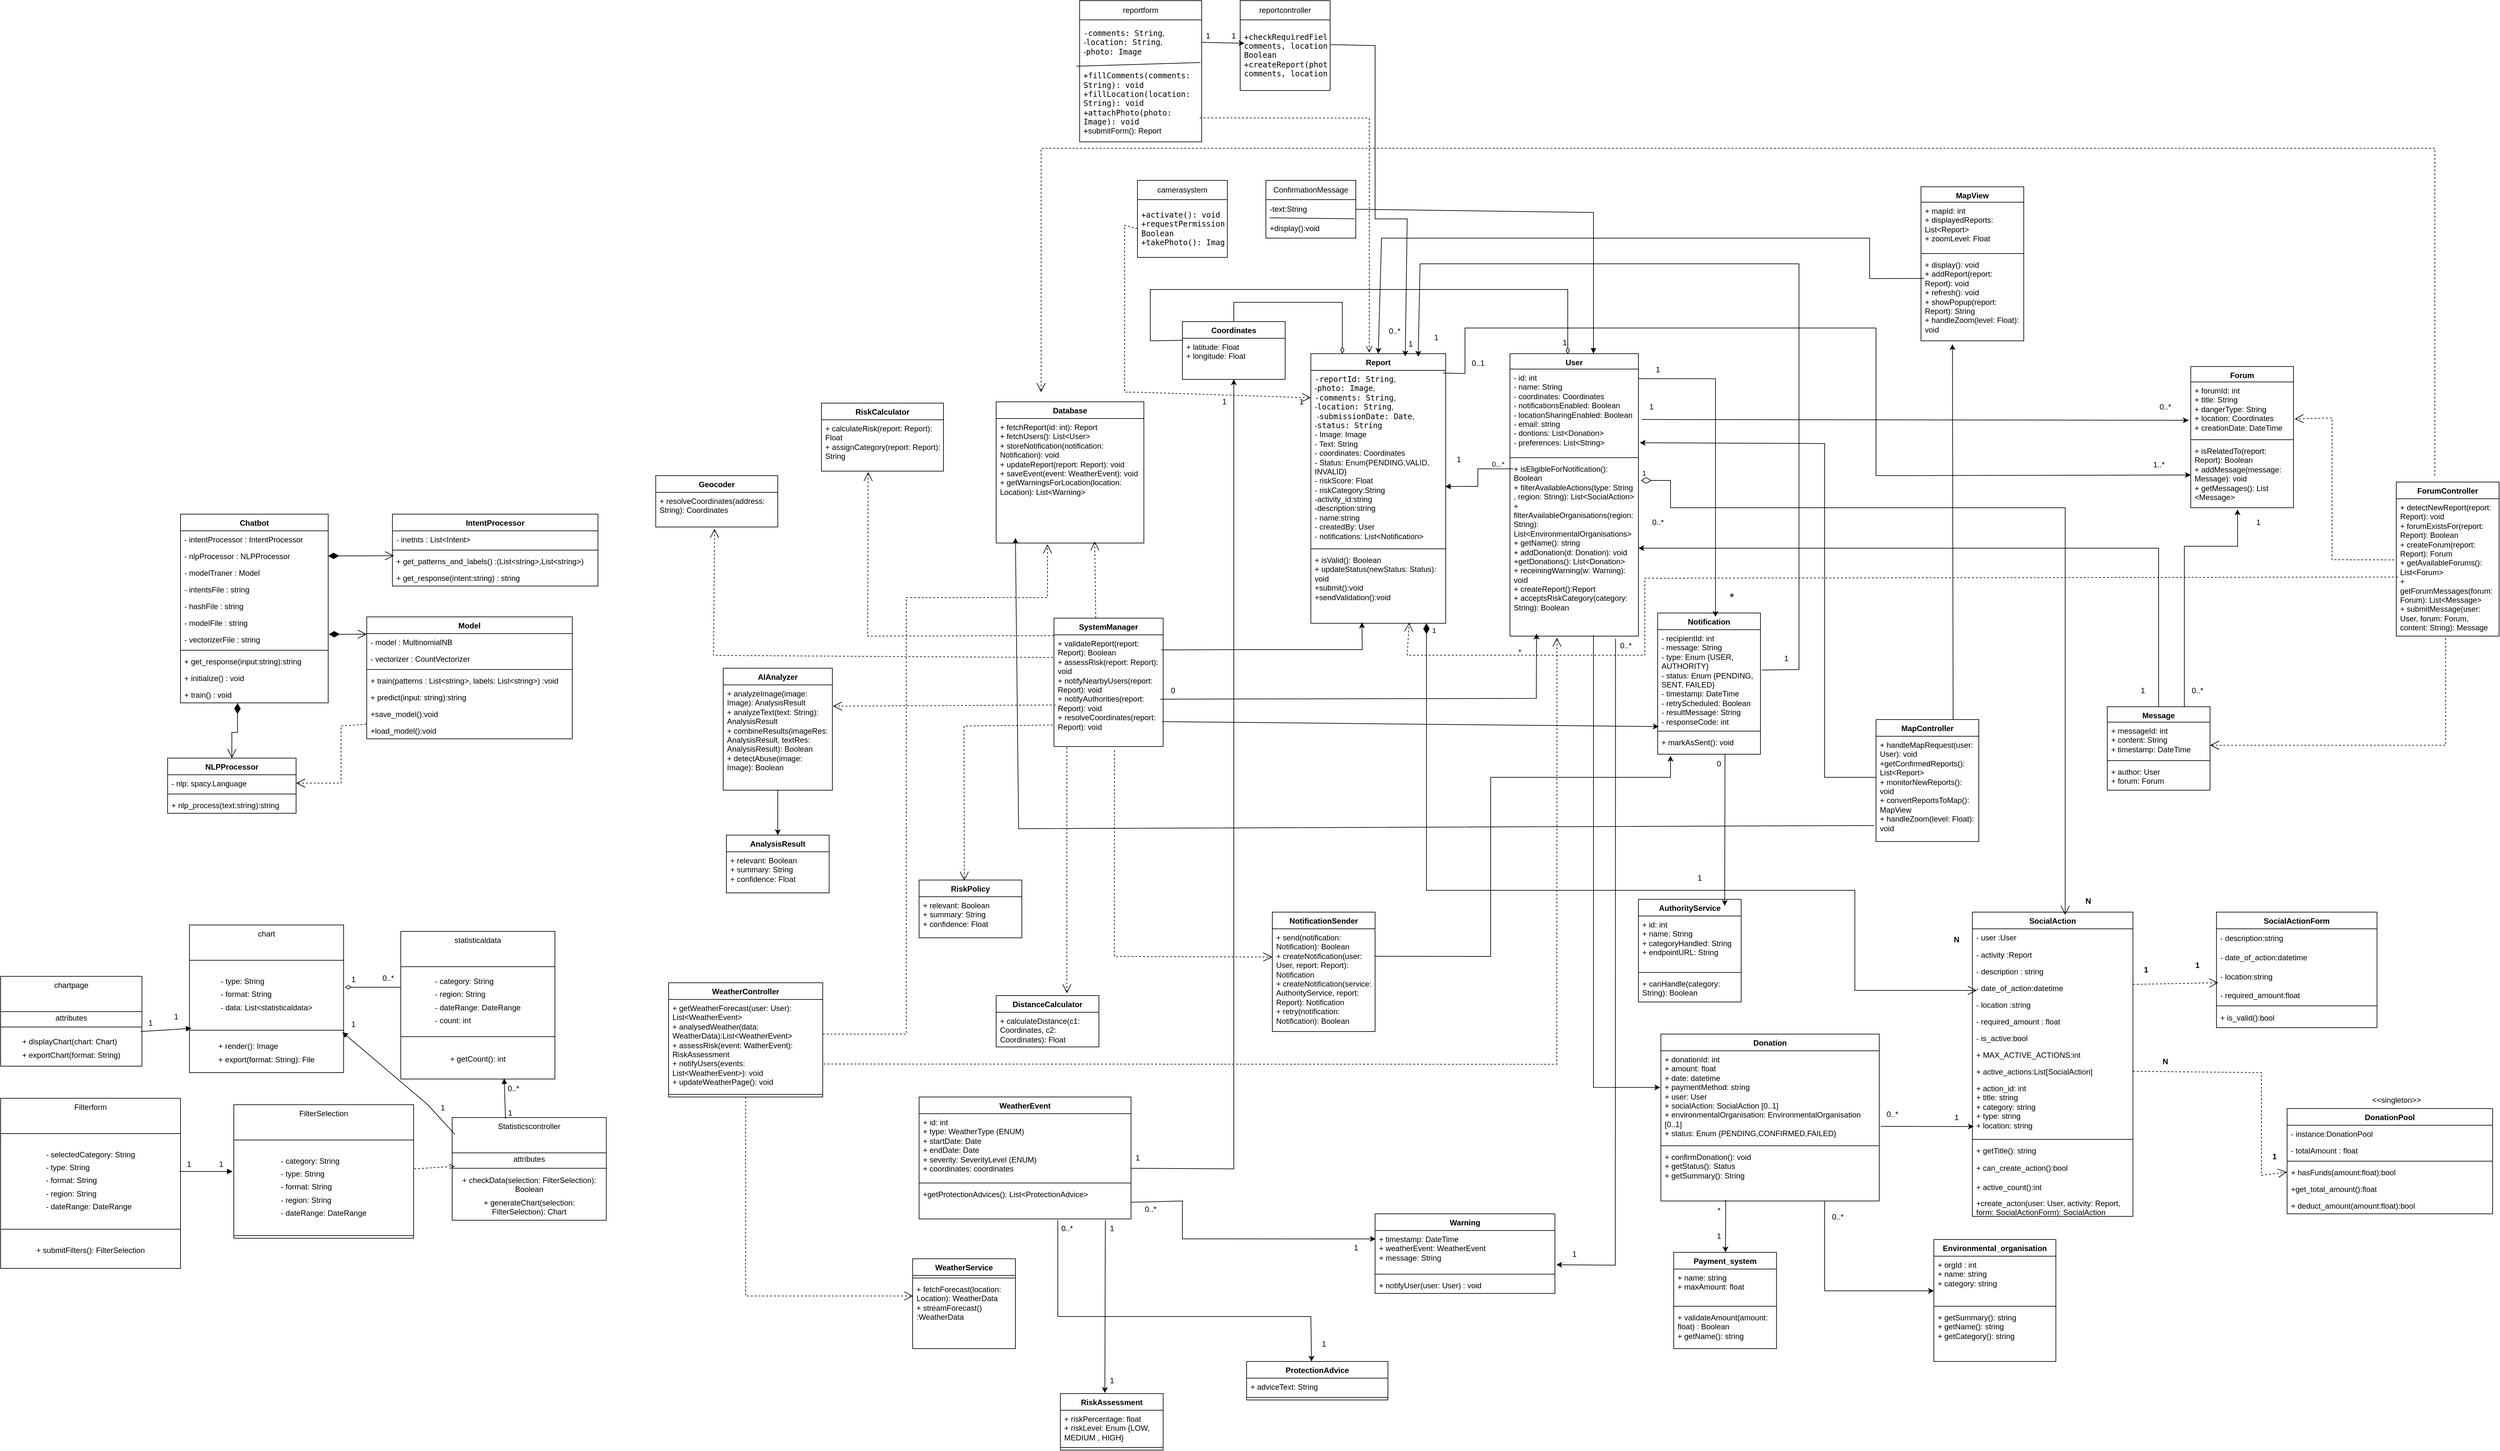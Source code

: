 <mxfile version="26.1.1">
  <diagram name="Page-1" id="EJsRQj1VtOxyJLVTO5oW">
    <mxGraphModel dx="5160" dy="2484" grid="1" gridSize="10" guides="1" tooltips="1" connect="1" arrows="1" fold="1" page="1" pageScale="1000" pageWidth="850" pageHeight="1100" math="0" shadow="0">
      <root>
        <mxCell id="0" />
        <mxCell id="1" parent="0" />
        <mxCell id="dmmK0RkEytolnTPD6juw-1" value="Report&lt;div&gt;&lt;br&gt;&lt;/div&gt;" style="swimlane;fontStyle=1;align=center;verticalAlign=top;childLayout=stackLayout;horizontal=1;startSize=26;horizontalStack=0;resizeParent=1;resizeParentMax=0;resizeLast=0;collapsible=1;marginBottom=0;whiteSpace=wrap;html=1;" parent="1" vertex="1">
          <mxGeometry x="6160" y="1580" width="210" height="420" as="geometry" />
        </mxCell>
        <mxCell id="dmmK0RkEytolnTPD6juw-2" value="&lt;div&gt;&lt;code data-end=&quot;1107&quot; data-start=&quot;1089&quot;&gt;-reportId: String&lt;/code&gt;,&amp;nbsp;&lt;div&gt;-&lt;code data-end=&quot;1123&quot; data-start=&quot;1109&quot;&gt;photo: Image&lt;/code&gt;,&amp;nbsp;&lt;div&gt;&lt;code data-end=&quot;1143&quot; data-start=&quot;1125&quot;&gt;-comments: String&lt;/code&gt;,&amp;nbsp;&lt;/div&gt;&lt;div&gt;-&lt;code data-end=&quot;1163&quot; data-start=&quot;1145&quot;&gt;location: String&lt;/code&gt;,&lt;/div&gt;&lt;div&gt;&amp;nbsp;-&lt;code data-end=&quot;1187&quot; data-start=&quot;1165&quot;&gt;submissionDate: Date&lt;/code&gt;,&amp;nbsp;&lt;/div&gt;&lt;div&gt;-&lt;code data-is-only-node=&quot;&quot; data-end=&quot;1205&quot; data-start=&quot;1189&quot;&gt;status: String&lt;/code&gt;&lt;/div&gt;&lt;/div&gt;&lt;/div&gt;- Image: Image&lt;div&gt;- Text: String&lt;/div&gt;&lt;div&gt;&lt;span style=&quot;background-color: transparent;&quot;&gt;- coordinates: Coordinates&lt;/span&gt;&lt;/div&gt;&lt;div&gt;&lt;span style=&quot;background-color: transparent; color: light-dark(rgb(0, 0, 0), rgb(255, 255, 255));&quot;&gt;- Status: Enum{PENDING,VALID,&lt;/span&gt;&lt;/div&gt;&lt;div&gt;INVALID}&lt;/div&gt;&lt;div&gt;- riskScore: Float&lt;/div&gt;&lt;div&gt;- riskCategory:String&lt;/div&gt;&lt;div&gt;&lt;span style=&quot;background-color: transparent; color: light-dark(rgb(0, 0, 0), rgb(255, 255, 255));&quot;&gt;-activity_id:string&lt;/span&gt;&lt;/div&gt;&lt;div&gt;-description:string&lt;span style=&quot;background-color: transparent; color: light-dark(rgb(0, 0, 0), rgb(255, 255, 255));&quot;&gt;&lt;/span&gt;&lt;/div&gt;&lt;div&gt;- name:string&lt;/div&gt;&lt;div&gt;&lt;div&gt;- createdBy: User&lt;/div&gt;&lt;div&gt;- notifications: List&amp;lt;Notification&amp;gt;&lt;/div&gt;&lt;/div&gt;" style="text;strokeColor=none;fillColor=none;align=left;verticalAlign=top;spacingLeft=4;spacingRight=4;overflow=hidden;rotatable=0;points=[[0,0.5],[1,0.5]];portConstraint=eastwest;whiteSpace=wrap;html=1;" parent="dmmK0RkEytolnTPD6juw-1" vertex="1">
          <mxGeometry y="26" width="210" height="274" as="geometry" />
        </mxCell>
        <mxCell id="dmmK0RkEytolnTPD6juw-3" value="" style="line;strokeWidth=1;fillColor=none;align=left;verticalAlign=middle;spacingTop=-1;spacingLeft=3;spacingRight=3;rotatable=0;labelPosition=right;points=[];portConstraint=eastwest;strokeColor=inherit;" parent="dmmK0RkEytolnTPD6juw-1" vertex="1">
          <mxGeometry y="300" width="210" height="8" as="geometry" />
        </mxCell>
        <mxCell id="dmmK0RkEytolnTPD6juw-4" value="+ isValid(): Boolean&lt;div&gt;+ updateStatus(newStatus: Status): void&lt;/div&gt;&lt;div&gt;+submit():void&lt;/div&gt;&lt;div&gt;+sendValidation():void&lt;/div&gt;" style="text;strokeColor=none;fillColor=none;align=left;verticalAlign=top;spacingLeft=4;spacingRight=4;overflow=hidden;rotatable=0;points=[[0,0.5],[1,0.5]];portConstraint=eastwest;whiteSpace=wrap;html=1;" parent="dmmK0RkEytolnTPD6juw-1" vertex="1">
          <mxGeometry y="308" width="210" height="112" as="geometry" />
        </mxCell>
        <mxCell id="dmmK0RkEytolnTPD6juw-5" value="AnalysisResult" style="swimlane;fontStyle=1;align=center;verticalAlign=top;childLayout=stackLayout;horizontal=1;startSize=26;horizontalStack=0;resizeParent=1;resizeParentMax=0;resizeLast=0;collapsible=1;marginBottom=0;whiteSpace=wrap;html=1;" parent="1" vertex="1">
          <mxGeometry x="5250" y="2330" width="160" height="90" as="geometry" />
        </mxCell>
        <mxCell id="dmmK0RkEytolnTPD6juw-6" value="&lt;div&gt;+ relevant: Boolean&lt;/div&gt;&lt;div&gt;+ summary: String&lt;/div&gt;&lt;div&gt;+ confidence: Float&lt;/div&gt;&lt;div&gt;&lt;br&gt;&lt;/div&gt;" style="text;strokeColor=none;fillColor=none;align=left;verticalAlign=top;spacingLeft=4;spacingRight=4;overflow=hidden;rotatable=0;points=[[0,0.5],[1,0.5]];portConstraint=eastwest;whiteSpace=wrap;html=1;" parent="dmmK0RkEytolnTPD6juw-5" vertex="1">
          <mxGeometry y="26" width="160" height="64" as="geometry" />
        </mxCell>
        <mxCell id="dmmK0RkEytolnTPD6juw-7" value="AIAnalyzer" style="swimlane;fontStyle=1;align=center;verticalAlign=top;childLayout=stackLayout;horizontal=1;startSize=26;horizontalStack=0;resizeParent=1;resizeParentMax=0;resizeLast=0;collapsible=1;marginBottom=0;whiteSpace=wrap;html=1;" parent="1" vertex="1">
          <mxGeometry x="5245" y="2070" width="170" height="190" as="geometry" />
        </mxCell>
        <mxCell id="dmmK0RkEytolnTPD6juw-8" value="&lt;div&gt;&lt;div&gt;&lt;div&gt;&lt;div&gt;+ analyzeImage(image: Image): AnalysisResult&lt;/div&gt;&lt;div&gt;+ analyzeText(text: String): AnalysisResult&lt;/div&gt;&lt;/div&gt;&lt;div&gt;+ combineResults(imageRes: AnalysisResult, textRes: AnalysisResult): Boolean&lt;/div&gt;&lt;div&gt;&lt;span style=&quot;background-color: transparent;&quot;&gt;+ detectAbuse(image: Image): Boolean&lt;/span&gt;&lt;/div&gt;&lt;/div&gt;&lt;/div&gt;&lt;div&gt;&lt;span style=&quot;background-color: transparent;&quot;&gt;&lt;br&gt;&lt;/span&gt;&lt;/div&gt;" style="text;strokeColor=none;fillColor=none;align=left;verticalAlign=top;spacingLeft=4;spacingRight=4;overflow=hidden;rotatable=0;points=[[0,0.5],[1,0.5]];portConstraint=eastwest;whiteSpace=wrap;html=1;" parent="dmmK0RkEytolnTPD6juw-7" vertex="1">
          <mxGeometry y="26" width="170" height="164" as="geometry" />
        </mxCell>
        <mxCell id="dmmK0RkEytolnTPD6juw-9" value="&lt;div&gt;Database&lt;/div&gt;" style="swimlane;fontStyle=1;align=center;verticalAlign=top;childLayout=stackLayout;horizontal=1;startSize=26;horizontalStack=0;resizeParent=1;resizeParentMax=0;resizeLast=0;collapsible=1;marginBottom=0;whiteSpace=wrap;html=1;" parent="1" vertex="1">
          <mxGeometry x="5670" y="1655" width="230" height="220" as="geometry" />
        </mxCell>
        <mxCell id="dmmK0RkEytolnTPD6juw-10" value="&lt;div&gt;&lt;div&gt;+ fetchReport(id: int): Report&lt;/div&gt;&lt;div&gt;+ fetchUsers(): List&amp;lt;User&amp;gt;&lt;/div&gt;&lt;div&gt;+ storeNotification(notification: Notification): void&lt;/div&gt;&lt;div&gt;+ updateReport(report: Report): void&lt;/div&gt;&lt;/div&gt;&lt;div&gt;+ saveEvent(event: WeatherEvent): void&lt;/div&gt;&lt;div&gt;+ getWarningsForLocation(location: Location): List&amp;lt;Warning&amp;gt;&lt;/div&gt;&lt;div&gt;&lt;br&gt;&lt;/div&gt;" style="text;strokeColor=none;fillColor=none;align=left;verticalAlign=top;spacingLeft=4;spacingRight=4;overflow=hidden;rotatable=0;points=[[0,0.5],[1,0.5]];portConstraint=eastwest;whiteSpace=wrap;html=1;" parent="dmmK0RkEytolnTPD6juw-9" vertex="1">
          <mxGeometry y="26" width="230" height="194" as="geometry" />
        </mxCell>
        <mxCell id="dmmK0RkEytolnTPD6juw-11" value="User" style="swimlane;fontStyle=1;align=center;verticalAlign=top;childLayout=stackLayout;horizontal=1;startSize=24;horizontalStack=0;resizeParent=1;resizeParentMax=0;resizeLast=0;collapsible=1;marginBottom=0;whiteSpace=wrap;html=1;" parent="1" vertex="1">
          <mxGeometry x="6470" y="1580" width="200" height="440" as="geometry" />
        </mxCell>
        <mxCell id="dmmK0RkEytolnTPD6juw-12" value="&lt;div&gt;- id: int&lt;/div&gt;&lt;div&gt;- name: String&lt;/div&gt;&lt;div&gt;- coordinates: Coordinates&lt;/div&gt;&lt;div&gt;&lt;span style=&quot;background-color: transparent; color: light-dark(rgb(0, 0, 0), rgb(255, 255, 255));&quot;&gt;- notificationsEnabled: Boolean&lt;/span&gt;&lt;/div&gt;&lt;div&gt;- locationSharingEnabled: Boolean&lt;/div&gt;&lt;div&gt;- email: string&lt;/div&gt;&lt;div&gt;- dontions: List&amp;lt;Donation&amp;gt;&amp;nbsp;&lt;/div&gt;&lt;div&gt;- preferences: List&amp;lt;String&amp;gt;&lt;/div&gt;" style="text;strokeColor=none;fillColor=none;align=left;verticalAlign=top;spacingLeft=4;spacingRight=4;overflow=hidden;rotatable=0;points=[[0,0.5],[1,0.5]];portConstraint=eastwest;whiteSpace=wrap;html=1;" parent="dmmK0RkEytolnTPD6juw-11" vertex="1">
          <mxGeometry y="24" width="200" height="134" as="geometry" />
        </mxCell>
        <mxCell id="dmmK0RkEytolnTPD6juw-13" value="" style="line;strokeWidth=1;fillColor=none;align=left;verticalAlign=middle;spacingTop=-1;spacingLeft=3;spacingRight=3;rotatable=0;labelPosition=right;points=[];portConstraint=eastwest;strokeColor=inherit;" parent="dmmK0RkEytolnTPD6juw-11" vertex="1">
          <mxGeometry y="158" width="200" height="8" as="geometry" />
        </mxCell>
        <mxCell id="dmmK0RkEytolnTPD6juw-14" value="+ isEligibleForNotification(): Boolean&lt;div&gt;+ filterAvailableActions(type: String , region: String): List&amp;lt;SocialAction&amp;gt;&lt;/div&gt;&lt;div&gt;+ filterAvailableOrganisations(region: String): List&amp;lt;EnvironmentalOrganisations&amp;gt;&lt;/div&gt;&lt;div&gt;&lt;div&gt;+ getName(): string&lt;/div&gt;&lt;div&gt;+ addDonation(d: Donation): void&lt;/div&gt;&lt;div&gt;+getDonations(): List&amp;lt;Donation&amp;gt;&lt;/div&gt;&lt;/div&gt;&lt;div&gt;+ receiningWarning(w: Warning): void&lt;br&gt;&lt;div&gt;&lt;div&gt;+ createReport():Report&lt;/div&gt;&lt;/div&gt;&lt;/div&gt;&lt;div&gt;+ acceptsRiskCategory(category: String): Boolean&lt;/div&gt;&lt;div&gt;&lt;br&gt;&lt;/div&gt;" style="text;strokeColor=none;fillColor=none;align=left;verticalAlign=top;spacingLeft=4;spacingRight=4;overflow=hidden;rotatable=0;points=[[0,0.5],[1,0.5]];portConstraint=eastwest;whiteSpace=wrap;html=1;" parent="dmmK0RkEytolnTPD6juw-11" vertex="1">
          <mxGeometry y="166" width="200" height="274" as="geometry" />
        </mxCell>
        <mxCell id="dmmK0RkEytolnTPD6juw-15" value="&lt;div&gt;NotificationSender&lt;/div&gt;" style="swimlane;fontStyle=1;align=center;verticalAlign=top;childLayout=stackLayout;horizontal=1;startSize=26;horizontalStack=0;resizeParent=1;resizeParentMax=0;resizeLast=0;collapsible=1;marginBottom=0;whiteSpace=wrap;html=1;" parent="1" vertex="1">
          <mxGeometry x="6100" y="2450" width="160" height="186" as="geometry" />
        </mxCell>
        <mxCell id="dmmK0RkEytolnTPD6juw-16" value="&lt;div&gt;&lt;div&gt;&lt;div&gt;&lt;div&gt;&lt;div&gt;+ send(notification: Notification): Boolean&lt;/div&gt;&lt;/div&gt;&lt;/div&gt;&lt;/div&gt;&lt;/div&gt;&lt;div&gt;&lt;div&gt;+ createNotification(user: User, report: Report): Notification&lt;/div&gt;&lt;/div&gt;&lt;div&gt;&lt;div&gt;+ createNotification(service: AuthorityService, report: Report): Notification&lt;/div&gt;&lt;div&gt;+ retry(notification: Notification): Boolean&lt;/div&gt;&lt;/div&gt;" style="text;strokeColor=none;fillColor=none;align=left;verticalAlign=top;spacingLeft=4;spacingRight=4;overflow=hidden;rotatable=0;points=[[0,0.5],[1,0.5]];portConstraint=eastwest;whiteSpace=wrap;html=1;" parent="dmmK0RkEytolnTPD6juw-15" vertex="1">
          <mxGeometry y="26" width="160" height="160" as="geometry" />
        </mxCell>
        <mxCell id="dmmK0RkEytolnTPD6juw-17" value="Notification" style="swimlane;fontStyle=1;align=center;verticalAlign=top;childLayout=stackLayout;horizontal=1;startSize=26;horizontalStack=0;resizeParent=1;resizeParentMax=0;resizeLast=0;collapsible=1;marginBottom=0;whiteSpace=wrap;html=1;" parent="1" vertex="1">
          <mxGeometry x="6700" y="1984" width="160" height="220" as="geometry" />
        </mxCell>
        <mxCell id="dmmK0RkEytolnTPD6juw-18" value="&lt;div&gt;- recipientId: int&lt;/div&gt;&lt;div&gt;- message: String&lt;/div&gt;&lt;div&gt;- type: Enum {USER, AUTHORITY}&lt;/div&gt;&lt;div&gt;- status: Enum {PENDING, SENT, FAILED}&lt;/div&gt;&lt;div&gt;- timestamp: DateTime&lt;/div&gt;&lt;div&gt;&lt;div&gt;- retryScheduled: Boolean&lt;/div&gt;&lt;/div&gt;&lt;div&gt;&lt;div&gt;- resultMessage: String&lt;/div&gt;&lt;div&gt;- responseCode: int&lt;/div&gt;&lt;/div&gt;&lt;div&gt;&lt;br&gt;&lt;/div&gt;" style="text;strokeColor=none;fillColor=none;align=left;verticalAlign=top;spacingLeft=4;spacingRight=4;overflow=hidden;rotatable=0;points=[[0,0.5],[1,0.5]];portConstraint=eastwest;whiteSpace=wrap;html=1;" parent="dmmK0RkEytolnTPD6juw-17" vertex="1">
          <mxGeometry y="26" width="160" height="154" as="geometry" />
        </mxCell>
        <mxCell id="dmmK0RkEytolnTPD6juw-19" value="" style="line;strokeWidth=1;fillColor=none;align=left;verticalAlign=middle;spacingTop=-1;spacingLeft=3;spacingRight=3;rotatable=0;labelPosition=right;points=[];portConstraint=eastwest;strokeColor=inherit;" parent="dmmK0RkEytolnTPD6juw-17" vertex="1">
          <mxGeometry y="180" width="160" height="8" as="geometry" />
        </mxCell>
        <mxCell id="dmmK0RkEytolnTPD6juw-20" value="+ markAsSent(): void" style="text;strokeColor=none;fillColor=none;align=left;verticalAlign=top;spacingLeft=4;spacingRight=4;overflow=hidden;rotatable=0;points=[[0,0.5],[1,0.5]];portConstraint=eastwest;whiteSpace=wrap;html=1;" parent="dmmK0RkEytolnTPD6juw-17" vertex="1">
          <mxGeometry y="188" width="160" height="32" as="geometry" />
        </mxCell>
        <mxCell id="dmmK0RkEytolnTPD6juw-21" value="DistanceCalculator" style="swimlane;fontStyle=1;align=center;verticalAlign=top;childLayout=stackLayout;horizontal=1;startSize=26;horizontalStack=0;resizeParent=1;resizeParentMax=0;resizeLast=0;collapsible=1;marginBottom=0;whiteSpace=wrap;html=1;" parent="1" vertex="1">
          <mxGeometry x="5670" y="2580" width="160" height="80" as="geometry" />
        </mxCell>
        <mxCell id="dmmK0RkEytolnTPD6juw-22" value="&lt;div&gt;&lt;div&gt;&lt;div&gt;&lt;div&gt;+ calculateDistance(c1: Coordinates, c2: Coordinates): Float&lt;/div&gt;&lt;/div&gt;&lt;/div&gt;&lt;/div&gt;&lt;div&gt;&lt;br&gt;&lt;/div&gt;" style="text;strokeColor=none;fillColor=none;align=left;verticalAlign=top;spacingLeft=4;spacingRight=4;overflow=hidden;rotatable=0;points=[[0,0.5],[1,0.5]];portConstraint=eastwest;whiteSpace=wrap;html=1;" parent="dmmK0RkEytolnTPD6juw-21" vertex="1">
          <mxGeometry y="26" width="160" height="54" as="geometry" />
        </mxCell>
        <mxCell id="dmmK0RkEytolnTPD6juw-23" value="&lt;div&gt;AuthorityService&lt;/div&gt;" style="swimlane;fontStyle=1;align=center;verticalAlign=top;childLayout=stackLayout;horizontal=1;startSize=26;horizontalStack=0;resizeParent=1;resizeParentMax=0;resizeLast=0;collapsible=1;marginBottom=0;whiteSpace=wrap;html=1;" parent="1" vertex="1">
          <mxGeometry x="6670" y="2430" width="160" height="160" as="geometry" />
        </mxCell>
        <mxCell id="dmmK0RkEytolnTPD6juw-24" value="&lt;div&gt;+ id: int&lt;/div&gt;&lt;div&gt;+ name: String&lt;/div&gt;&lt;div&gt;+ categoryHandled: String&lt;/div&gt;&lt;div&gt;+ endpointURL: String&lt;/div&gt;" style="text;strokeColor=none;fillColor=none;align=left;verticalAlign=top;spacingLeft=4;spacingRight=4;overflow=hidden;rotatable=0;points=[[0,0.5],[1,0.5]];portConstraint=eastwest;whiteSpace=wrap;html=1;" parent="dmmK0RkEytolnTPD6juw-23" vertex="1">
          <mxGeometry y="26" width="160" height="84" as="geometry" />
        </mxCell>
        <mxCell id="dmmK0RkEytolnTPD6juw-25" value="" style="line;strokeWidth=1;fillColor=none;align=left;verticalAlign=middle;spacingTop=-1;spacingLeft=3;spacingRight=3;rotatable=0;labelPosition=right;points=[];portConstraint=eastwest;strokeColor=inherit;" parent="dmmK0RkEytolnTPD6juw-23" vertex="1">
          <mxGeometry y="110" width="160" height="8" as="geometry" />
        </mxCell>
        <mxCell id="dmmK0RkEytolnTPD6juw-26" value="+ canHandle(category: String): Boolean" style="text;strokeColor=none;fillColor=none;align=left;verticalAlign=top;spacingLeft=4;spacingRight=4;overflow=hidden;rotatable=0;points=[[0,0.5],[1,0.5]];portConstraint=eastwest;whiteSpace=wrap;html=1;" parent="dmmK0RkEytolnTPD6juw-23" vertex="1">
          <mxGeometry y="118" width="160" height="42" as="geometry" />
        </mxCell>
        <mxCell id="dmmK0RkEytolnTPD6juw-27" value="&lt;div&gt;SystemManager&lt;/div&gt;" style="swimlane;fontStyle=1;align=center;verticalAlign=top;childLayout=stackLayout;horizontal=1;startSize=26;horizontalStack=0;resizeParent=1;resizeParentMax=0;resizeLast=0;collapsible=1;marginBottom=0;whiteSpace=wrap;html=1;" parent="1" vertex="1">
          <mxGeometry x="5760" y="1992" width="170" height="200" as="geometry" />
        </mxCell>
        <mxCell id="dmmK0RkEytolnTPD6juw-28" value="&lt;div&gt;&lt;div&gt;&lt;div&gt;&lt;div&gt;+ validateReport(report: Report): Boolean&lt;/div&gt;&lt;div&gt;&lt;span style=&quot;background-color: transparent;&quot;&gt;+ assessRisk(report: Report): void&lt;/span&gt;&lt;/div&gt;&lt;div&gt;&lt;span style=&quot;background-color: transparent; color: light-dark(rgb(0, 0, 0), rgb(255, 255, 255));&quot;&gt;+ notifyNearbyUsers(report: Report): void&lt;/span&gt;&lt;/div&gt;&lt;div&gt;+ notifyAuthorities(report: Report): void&lt;/div&gt;&lt;/div&gt;&lt;div&gt;+ resolveCoordinates(report: Report): void&lt;/div&gt;&lt;div&gt;&lt;br&gt;&lt;/div&gt;&lt;/div&gt;&lt;/div&gt;" style="text;strokeColor=none;fillColor=none;align=left;verticalAlign=top;spacingLeft=4;spacingRight=4;overflow=hidden;rotatable=0;points=[[0,0.5],[1,0.5]];portConstraint=eastwest;whiteSpace=wrap;html=1;" parent="dmmK0RkEytolnTPD6juw-27" vertex="1">
          <mxGeometry y="26" width="170" height="174" as="geometry" />
        </mxCell>
        <mxCell id="dmmK0RkEytolnTPD6juw-38" value="1" style="text;html=1;align=center;verticalAlign=middle;resizable=0;points=[];autosize=1;strokeColor=none;fillColor=none;" parent="1" vertex="1">
          <mxGeometry x="6685" y="1590" width="30" height="30" as="geometry" />
        </mxCell>
        <mxCell id="dmmK0RkEytolnTPD6juw-39" value="&lt;font style=&quot;font-size: 18px;&quot;&gt;*&lt;/font&gt;" style="text;html=1;align=center;verticalAlign=middle;resizable=0;points=[];autosize=1;strokeColor=none;fillColor=none;" parent="1" vertex="1">
          <mxGeometry x="6800" y="1940" width="30" height="40" as="geometry" />
        </mxCell>
        <mxCell id="dmmK0RkEytolnTPD6juw-41" value="0" style="text;html=1;align=center;verticalAlign=middle;resizable=0;points=[];autosize=1;strokeColor=none;fillColor=none;" parent="1" vertex="1">
          <mxGeometry x="6780" y="2204" width="30" height="30" as="geometry" />
        </mxCell>
        <mxCell id="dmmK0RkEytolnTPD6juw-42" value="1" style="text;html=1;align=center;verticalAlign=middle;resizable=0;points=[];autosize=1;strokeColor=none;fillColor=none;" parent="1" vertex="1">
          <mxGeometry x="6750" y="2382" width="30" height="30" as="geometry" />
        </mxCell>
        <mxCell id="dmmK0RkEytolnTPD6juw-44" value="0" style="text;html=1;align=center;verticalAlign=middle;resizable=0;points=[];autosize=1;strokeColor=none;fillColor=none;" parent="1" vertex="1">
          <mxGeometry x="5930" y="2090" width="30" height="30" as="geometry" />
        </mxCell>
        <mxCell id="dmmK0RkEytolnTPD6juw-48" value="1" style="text;html=1;align=center;verticalAlign=middle;resizable=0;points=[];autosize=1;strokeColor=none;fillColor=none;" parent="1" vertex="1">
          <mxGeometry x="6885" y="2040" width="30" height="30" as="geometry" />
        </mxCell>
        <mxCell id="dmmK0RkEytolnTPD6juw-49" value="1" style="text;html=1;align=center;verticalAlign=middle;resizable=0;points=[];autosize=1;strokeColor=none;fillColor=none;" parent="1" vertex="1">
          <mxGeometry x="6340" y="1540" width="30" height="30" as="geometry" />
        </mxCell>
        <mxCell id="dmmK0RkEytolnTPD6juw-51" value="Geocoder" style="swimlane;fontStyle=1;align=center;verticalAlign=top;childLayout=stackLayout;horizontal=1;startSize=26;horizontalStack=0;resizeParent=1;resizeParentMax=0;resizeLast=0;collapsible=1;marginBottom=0;whiteSpace=wrap;html=1;" parent="1" vertex="1">
          <mxGeometry x="5140" y="1770" width="190" height="80" as="geometry" />
        </mxCell>
        <mxCell id="dmmK0RkEytolnTPD6juw-52" value="&lt;div&gt;&lt;div&gt;&lt;div&gt;&lt;div&gt;&lt;div&gt;&lt;div&gt;&lt;div&gt;+ resolveCoordinates(address: String): Coordinates&lt;/div&gt;&lt;/div&gt;&lt;/div&gt;&lt;/div&gt;&lt;/div&gt;&lt;/div&gt;&lt;/div&gt;" style="text;strokeColor=none;fillColor=none;align=left;verticalAlign=top;spacingLeft=4;spacingRight=4;overflow=hidden;rotatable=0;points=[[0,0.5],[1,0.5]];portConstraint=eastwest;whiteSpace=wrap;html=1;" parent="dmmK0RkEytolnTPD6juw-51" vertex="1">
          <mxGeometry y="26" width="190" height="54" as="geometry" />
        </mxCell>
        <mxCell id="dmmK0RkEytolnTPD6juw-53" value="Coordinates" style="swimlane;fontStyle=1;align=center;verticalAlign=top;childLayout=stackLayout;horizontal=1;startSize=26;horizontalStack=0;resizeParent=1;resizeParentMax=0;resizeLast=0;collapsible=1;marginBottom=0;whiteSpace=wrap;html=1;" parent="1" vertex="1">
          <mxGeometry x="5960" y="1530" width="160" height="90" as="geometry" />
        </mxCell>
        <mxCell id="dmmK0RkEytolnTPD6juw-54" value="&lt;div&gt;&lt;div&gt;+ latitude: Float&amp;nbsp;&amp;nbsp;&lt;/div&gt;&lt;div&gt;+ longitude: Float&lt;/div&gt;&lt;/div&gt;&lt;div&gt;&lt;br&gt;&lt;/div&gt;" style="text;strokeColor=none;fillColor=none;align=left;verticalAlign=top;spacingLeft=4;spacingRight=4;overflow=hidden;rotatable=0;points=[[0,0.5],[1,0.5]];portConstraint=eastwest;whiteSpace=wrap;html=1;" parent="dmmK0RkEytolnTPD6juw-53" vertex="1">
          <mxGeometry y="26" width="160" height="64" as="geometry" />
        </mxCell>
        <mxCell id="m_zmyPo99qoPBObr7jf6-1" value="MapView" style="swimlane;fontStyle=1;align=center;verticalAlign=top;childLayout=stackLayout;horizontal=1;startSize=24;horizontalStack=0;resizeParent=1;resizeParentMax=0;resizeLast=0;collapsible=1;marginBottom=0;whiteSpace=wrap;html=1;" parent="1" vertex="1">
          <mxGeometry x="7110" y="1320" width="160" height="240" as="geometry" />
        </mxCell>
        <mxCell id="m_zmyPo99qoPBObr7jf6-2" value="&lt;div&gt;+ mapId: int&lt;/div&gt;&lt;div&gt;+ displayedReports: List&amp;lt;Report&amp;gt;&lt;/div&gt;&lt;div&gt;+ zoomLevel: Float&lt;/div&gt;" style="text;strokeColor=none;fillColor=none;align=left;verticalAlign=top;spacingLeft=4;spacingRight=4;overflow=hidden;rotatable=0;points=[[0,0.5],[1,0.5]];portConstraint=eastwest;whiteSpace=wrap;html=1;" parent="m_zmyPo99qoPBObr7jf6-1" vertex="1">
          <mxGeometry y="24" width="160" height="76" as="geometry" />
        </mxCell>
        <mxCell id="m_zmyPo99qoPBObr7jf6-3" value="" style="line;strokeWidth=1;fillColor=none;align=left;verticalAlign=middle;spacingTop=-1;spacingLeft=3;spacingRight=3;rotatable=0;labelPosition=right;points=[];portConstraint=eastwest;strokeColor=inherit;" parent="m_zmyPo99qoPBObr7jf6-1" vertex="1">
          <mxGeometry y="100" width="160" height="8" as="geometry" />
        </mxCell>
        <mxCell id="m_zmyPo99qoPBObr7jf6-4" value="+ display(): void&lt;div&gt;+ addReport(report: Report): void&lt;/div&gt;&lt;div&gt;+ refresh(): void&lt;/div&gt;&lt;div&gt;+ showPopup(report: Report): String&lt;/div&gt;&lt;div&gt;+ handleZoom(level: Float): void&lt;br&gt;&lt;div&gt;&lt;br&gt;&lt;div&gt;&lt;br&gt;&lt;/div&gt;&lt;/div&gt;&lt;/div&gt;" style="text;strokeColor=none;fillColor=none;align=left;verticalAlign=top;spacingLeft=4;spacingRight=4;overflow=hidden;rotatable=0;points=[[0,0.5],[1,0.5]];portConstraint=eastwest;whiteSpace=wrap;html=1;" parent="m_zmyPo99qoPBObr7jf6-1" vertex="1">
          <mxGeometry y="108" width="160" height="132" as="geometry" />
        </mxCell>
        <mxCell id="m_zmyPo99qoPBObr7jf6-5" value="MapController" style="swimlane;fontStyle=1;align=center;verticalAlign=top;childLayout=stackLayout;horizontal=1;startSize=26;horizontalStack=0;resizeParent=1;resizeParentMax=0;resizeLast=0;collapsible=1;marginBottom=0;whiteSpace=wrap;html=1;" parent="1" vertex="1">
          <mxGeometry x="7040" y="2150" width="160" height="190" as="geometry" />
        </mxCell>
        <mxCell id="m_zmyPo99qoPBObr7jf6-6" value="&lt;div&gt;&lt;div&gt;+ handleMapRequest(user: User): void&lt;/div&gt;&lt;/div&gt;&lt;div&gt;+getConfirmedReports(): List&amp;lt;Report&amp;gt;&lt;/div&gt;&lt;div&gt;+ monitorNewReports(): void&lt;/div&gt;&lt;div&gt;+ convertReportsToMap(): MapView&lt;/div&gt;&lt;div&gt;+ handleZoom(level: Float): void&lt;/div&gt;" style="text;strokeColor=none;fillColor=none;align=left;verticalAlign=top;spacingLeft=4;spacingRight=4;overflow=hidden;rotatable=0;points=[[0,0.5],[1,0.5]];portConstraint=eastwest;whiteSpace=wrap;html=1;" parent="m_zmyPo99qoPBObr7jf6-5" vertex="1">
          <mxGeometry y="26" width="160" height="164" as="geometry" />
        </mxCell>
        <mxCell id="m_zmyPo99qoPBObr7jf6-7" value="Forum" style="swimlane;fontStyle=1;align=center;verticalAlign=top;childLayout=stackLayout;horizontal=1;startSize=24;horizontalStack=0;resizeParent=1;resizeParentMax=0;resizeLast=0;collapsible=1;marginBottom=0;whiteSpace=wrap;html=1;" parent="1" vertex="1">
          <mxGeometry x="7530" y="1600" width="160" height="220" as="geometry" />
        </mxCell>
        <mxCell id="m_zmyPo99qoPBObr7jf6-8" value="+ forumId: int&lt;div&gt;+ title: String&lt;/div&gt;&lt;div&gt;+ dangerType: String&lt;/div&gt;&lt;div&gt;+ location: Coordinates&lt;/div&gt;&lt;div&gt;+ creationDate: DateTime&lt;/div&gt;" style="text;strokeColor=none;fillColor=none;align=left;verticalAlign=top;spacingLeft=4;spacingRight=4;overflow=hidden;rotatable=0;points=[[0,0.5],[1,0.5]];portConstraint=eastwest;whiteSpace=wrap;html=1;" parent="m_zmyPo99qoPBObr7jf6-7" vertex="1">
          <mxGeometry y="24" width="160" height="86" as="geometry" />
        </mxCell>
        <mxCell id="m_zmyPo99qoPBObr7jf6-9" value="" style="line;strokeWidth=1;fillColor=none;align=left;verticalAlign=middle;spacingTop=-1;spacingLeft=3;spacingRight=3;rotatable=0;labelPosition=right;points=[];portConstraint=eastwest;strokeColor=inherit;" parent="m_zmyPo99qoPBObr7jf6-7" vertex="1">
          <mxGeometry y="110" width="160" height="8" as="geometry" />
        </mxCell>
        <mxCell id="m_zmyPo99qoPBObr7jf6-10" value="&lt;div&gt;&lt;div&gt;&lt;div&gt;+ isRelatedTo(report: Report): Boolean&lt;/div&gt;&lt;/div&gt;&lt;/div&gt;&lt;div&gt;+ addMessage(message: Message): void&lt;/div&gt;&lt;div&gt;+ getMessages(): List &amp;lt;Message&amp;gt;&lt;/div&gt;" style="text;strokeColor=none;fillColor=none;align=left;verticalAlign=top;spacingLeft=4;spacingRight=4;overflow=hidden;rotatable=0;points=[[0,0.5],[1,0.5]];portConstraint=eastwest;whiteSpace=wrap;html=1;" parent="m_zmyPo99qoPBObr7jf6-7" vertex="1">
          <mxGeometry y="118" width="160" height="102" as="geometry" />
        </mxCell>
        <mxCell id="m_zmyPo99qoPBObr7jf6-11" value="Message" style="swimlane;fontStyle=1;align=center;verticalAlign=top;childLayout=stackLayout;horizontal=1;startSize=24;horizontalStack=0;resizeParent=1;resizeParentMax=0;resizeLast=0;collapsible=1;marginBottom=0;whiteSpace=wrap;html=1;" parent="1" vertex="1">
          <mxGeometry x="7400" y="2130" width="160" height="130" as="geometry" />
        </mxCell>
        <mxCell id="m_zmyPo99qoPBObr7jf6-12" value="+ messageId: int&lt;div&gt;+ content: String&lt;/div&gt;&lt;div&gt;+ timestamp: DateTime&lt;/div&gt;" style="text;strokeColor=none;fillColor=none;align=left;verticalAlign=top;spacingLeft=4;spacingRight=4;overflow=hidden;rotatable=0;points=[[0,0.5],[1,0.5]];portConstraint=eastwest;whiteSpace=wrap;html=1;" parent="m_zmyPo99qoPBObr7jf6-11" vertex="1">
          <mxGeometry y="24" width="160" height="56" as="geometry" />
        </mxCell>
        <mxCell id="m_zmyPo99qoPBObr7jf6-13" value="" style="line;strokeWidth=1;fillColor=none;align=left;verticalAlign=middle;spacingTop=-1;spacingLeft=3;spacingRight=3;rotatable=0;labelPosition=right;points=[];portConstraint=eastwest;strokeColor=inherit;" parent="m_zmyPo99qoPBObr7jf6-11" vertex="1">
          <mxGeometry y="80" width="160" height="8" as="geometry" />
        </mxCell>
        <mxCell id="m_zmyPo99qoPBObr7jf6-14" value="+ author: User&lt;div&gt;+ forum: Forum&lt;/div&gt;" style="text;strokeColor=none;fillColor=none;align=left;verticalAlign=top;spacingLeft=4;spacingRight=4;overflow=hidden;rotatable=0;points=[[0,0.5],[1,0.5]];portConstraint=eastwest;whiteSpace=wrap;html=1;" parent="m_zmyPo99qoPBObr7jf6-11" vertex="1">
          <mxGeometry y="88" width="160" height="42" as="geometry" />
        </mxCell>
        <mxCell id="m_zmyPo99qoPBObr7jf6-18" value="ForumController" style="swimlane;fontStyle=1;align=center;verticalAlign=top;childLayout=stackLayout;horizontal=1;startSize=26;horizontalStack=0;resizeParent=1;resizeParentMax=0;resizeLast=0;collapsible=1;marginBottom=0;whiteSpace=wrap;html=1;" parent="1" vertex="1">
          <mxGeometry x="7850" y="1780" width="160" height="240" as="geometry" />
        </mxCell>
        <mxCell id="m_zmyPo99qoPBObr7jf6-19" value="+ detectNewReport(report: Report): void&lt;div&gt;+ forumExistsFor(report: Report): Boolean&lt;/div&gt;&lt;div&gt;+ createForum(report: Report): Forum&lt;/div&gt;&lt;div&gt;+ getAvailableForums(): List&amp;lt;Forum&amp;gt;&lt;/div&gt;&lt;div&gt;+ getForumMessages(forum: Forum): List&amp;lt;Message&amp;gt;&lt;/div&gt;&lt;div&gt;+ submitMessage(user: User, forum: Forum, content: String): Message&lt;/div&gt;" style="text;strokeColor=none;fillColor=none;align=left;verticalAlign=top;spacingLeft=4;spacingRight=4;overflow=hidden;rotatable=0;points=[[0,0.5],[1,0.5]];portConstraint=eastwest;whiteSpace=wrap;html=1;" parent="m_zmyPo99qoPBObr7jf6-18" vertex="1">
          <mxGeometry y="26" width="160" height="214" as="geometry" />
        </mxCell>
        <mxCell id="lcf4U5uHYb_KEpP_SKcA-1" value="Donation" style="swimlane;fontStyle=1;align=center;verticalAlign=top;childLayout=stackLayout;horizontal=1;startSize=26;horizontalStack=0;resizeParent=1;resizeParentMax=0;resizeLast=0;collapsible=1;marginBottom=0;whiteSpace=wrap;html=1;" parent="1" vertex="1">
          <mxGeometry x="6705" y="2640" width="340" height="260" as="geometry" />
        </mxCell>
        <mxCell id="lcf4U5uHYb_KEpP_SKcA-2" value="+ donationId: int&lt;div&gt;+ amount: float&lt;/div&gt;&lt;div&gt;+ date: datetime&lt;/div&gt;&lt;div&gt;+ paymentMethod: string&lt;/div&gt;&lt;div&gt;+ user: User&amp;nbsp;&lt;/div&gt;&lt;div&gt;+ socialAction: SocialAction [0..1]&lt;/div&gt;&lt;div&gt;+ environmentalOrganisation: EnvironmentalOrganisation [0..1]&lt;/div&gt;&lt;div&gt;+ status: Enum {PENDING,CONFIRMED,FAILED}&lt;/div&gt;&lt;div&gt;&amp;nbsp;&lt;/div&gt;" style="text;strokeColor=none;fillColor=none;align=left;verticalAlign=top;spacingLeft=4;spacingRight=4;overflow=hidden;rotatable=0;points=[[0,0.5],[1,0.5]];portConstraint=eastwest;whiteSpace=wrap;html=1;" parent="lcf4U5uHYb_KEpP_SKcA-1" vertex="1">
          <mxGeometry y="26" width="340" height="144" as="geometry" />
        </mxCell>
        <mxCell id="lcf4U5uHYb_KEpP_SKcA-3" value="" style="line;strokeWidth=1;fillColor=none;align=left;verticalAlign=middle;spacingTop=-1;spacingLeft=3;spacingRight=3;rotatable=0;labelPosition=right;points=[];portConstraint=eastwest;strokeColor=inherit;" parent="lcf4U5uHYb_KEpP_SKcA-1" vertex="1">
          <mxGeometry y="170" width="340" height="8" as="geometry" />
        </mxCell>
        <mxCell id="lcf4U5uHYb_KEpP_SKcA-4" value="+ confirmDonation(): void&lt;div&gt;+ getStatus(): Status&lt;/div&gt;&lt;div&gt;+ getSummary(): String&amp;nbsp;&amp;nbsp;&lt;/div&gt;" style="text;strokeColor=none;fillColor=none;align=left;verticalAlign=top;spacingLeft=4;spacingRight=4;overflow=hidden;rotatable=0;points=[[0,0.5],[1,0.5]];portConstraint=eastwest;whiteSpace=wrap;html=1;" parent="lcf4U5uHYb_KEpP_SKcA-1" vertex="1">
          <mxGeometry y="178" width="340" height="82" as="geometry" />
        </mxCell>
        <mxCell id="lcf4U5uHYb_KEpP_SKcA-9" value="Payment_system" style="swimlane;fontStyle=1;align=center;verticalAlign=top;childLayout=stackLayout;horizontal=1;startSize=26;horizontalStack=0;resizeParent=1;resizeParentMax=0;resizeLast=0;collapsible=1;marginBottom=0;whiteSpace=wrap;html=1;" parent="1" vertex="1">
          <mxGeometry x="6725" y="2980" width="160" height="150" as="geometry" />
        </mxCell>
        <mxCell id="lcf4U5uHYb_KEpP_SKcA-10" value="&lt;div&gt;+ name: string&amp;nbsp;&lt;div&gt;&lt;div&gt;+ maxAmount: float&lt;/div&gt;&lt;div&gt;&lt;br&gt;&lt;/div&gt;&lt;div&gt;&lt;br&gt;&lt;/div&gt;&lt;/div&gt;&lt;/div&gt;" style="text;strokeColor=none;fillColor=none;align=left;verticalAlign=top;spacingLeft=4;spacingRight=4;overflow=hidden;rotatable=0;points=[[0,0.5],[1,0.5]];portConstraint=eastwest;whiteSpace=wrap;html=1;" parent="lcf4U5uHYb_KEpP_SKcA-9" vertex="1">
          <mxGeometry y="26" width="160" height="54" as="geometry" />
        </mxCell>
        <mxCell id="lcf4U5uHYb_KEpP_SKcA-11" value="" style="line;strokeWidth=1;fillColor=none;align=left;verticalAlign=middle;spacingTop=-1;spacingLeft=3;spacingRight=3;rotatable=0;labelPosition=right;points=[];portConstraint=eastwest;strokeColor=inherit;" parent="lcf4U5uHYb_KEpP_SKcA-9" vertex="1">
          <mxGeometry y="80" width="160" height="8" as="geometry" />
        </mxCell>
        <mxCell id="lcf4U5uHYb_KEpP_SKcA-12" value="+ validateAmount(amount: float) : Boolean&lt;div&gt;+ getName(): string&amp;nbsp;&lt;/div&gt;" style="text;strokeColor=none;fillColor=none;align=left;verticalAlign=top;spacingLeft=4;spacingRight=4;overflow=hidden;rotatable=0;points=[[0,0.5],[1,0.5]];portConstraint=eastwest;whiteSpace=wrap;html=1;" parent="lcf4U5uHYb_KEpP_SKcA-9" vertex="1">
          <mxGeometry y="88" width="160" height="62" as="geometry" />
        </mxCell>
        <mxCell id="lcf4U5uHYb_KEpP_SKcA-17" value="Environmental_organisation" style="swimlane;fontStyle=1;align=center;verticalAlign=top;childLayout=stackLayout;horizontal=1;startSize=26;horizontalStack=0;resizeParent=1;resizeParentMax=0;resizeLast=0;collapsible=1;marginBottom=0;whiteSpace=wrap;html=1;" parent="1" vertex="1">
          <mxGeometry x="7130" y="2960" width="190" height="190" as="geometry" />
        </mxCell>
        <mxCell id="lcf4U5uHYb_KEpP_SKcA-18" value="+ orgId : int&lt;div&gt;+ name: string&amp;nbsp;&lt;/div&gt;&lt;div&gt;+ category: string&amp;nbsp;&lt;/div&gt;&lt;div&gt;&lt;br&gt;&lt;/div&gt;" style="text;strokeColor=none;fillColor=none;align=left;verticalAlign=top;spacingLeft=4;spacingRight=4;overflow=hidden;rotatable=0;points=[[0,0.5],[1,0.5]];portConstraint=eastwest;whiteSpace=wrap;html=1;" parent="lcf4U5uHYb_KEpP_SKcA-17" vertex="1">
          <mxGeometry y="26" width="190" height="74" as="geometry" />
        </mxCell>
        <mxCell id="lcf4U5uHYb_KEpP_SKcA-19" value="" style="line;strokeWidth=1;fillColor=none;align=left;verticalAlign=middle;spacingTop=-1;spacingLeft=3;spacingRight=3;rotatable=0;labelPosition=right;points=[];portConstraint=eastwest;strokeColor=inherit;" parent="lcf4U5uHYb_KEpP_SKcA-17" vertex="1">
          <mxGeometry y="100" width="190" height="8" as="geometry" />
        </mxCell>
        <mxCell id="lcf4U5uHYb_KEpP_SKcA-20" value="+ getSummary(): string&lt;div&gt;+ getName(): string&lt;div&gt;+ getCategory(): string&amp;nbsp;&lt;br&gt;&lt;div&gt;&lt;br&gt;&lt;/div&gt;&lt;/div&gt;&lt;/div&gt;" style="text;strokeColor=none;fillColor=none;align=left;verticalAlign=top;spacingLeft=4;spacingRight=4;overflow=hidden;rotatable=0;points=[[0,0.5],[1,0.5]];portConstraint=eastwest;whiteSpace=wrap;html=1;" parent="lcf4U5uHYb_KEpP_SKcA-17" vertex="1">
          <mxGeometry y="108" width="190" height="82" as="geometry" />
        </mxCell>
        <mxCell id="sfg9ZHc1IFpn8aUGQup6-4" value="*" style="text;html=1;align=center;verticalAlign=middle;resizable=0;points=[];autosize=1;strokeColor=none;fillColor=none;" parent="1" vertex="1">
          <mxGeometry x="6780" y="2900" width="30" height="30" as="geometry" />
        </mxCell>
        <mxCell id="sfg9ZHc1IFpn8aUGQup6-5" value="1" style="text;html=1;align=center;verticalAlign=middle;resizable=0;points=[];autosize=1;strokeColor=none;fillColor=none;" parent="1" vertex="1">
          <mxGeometry x="6780" y="2940" width="30" height="30" as="geometry" />
        </mxCell>
        <mxCell id="sfg9ZHc1IFpn8aUGQup6-7" value="0..*" style="text;html=1;align=center;verticalAlign=middle;resizable=0;points=[];autosize=1;strokeColor=none;fillColor=none;" parent="1" vertex="1">
          <mxGeometry x="7045" y="2750" width="40" height="30" as="geometry" />
        </mxCell>
        <mxCell id="sfg9ZHc1IFpn8aUGQup6-8" value="1" style="text;html=1;align=center;verticalAlign=middle;resizable=0;points=[];autosize=1;strokeColor=none;fillColor=none;" parent="1" vertex="1">
          <mxGeometry x="7150" y="2755" width="30" height="30" as="geometry" />
        </mxCell>
        <mxCell id="W0lh3FqsGcc-s3a7GLr5-8" value="" style="endArrow=classic;html=1;rounded=0;entryX=0.5;entryY=0;entryDx=0;entryDy=0;" parent="1" source="dmmK0RkEytolnTPD6juw-8" target="dmmK0RkEytolnTPD6juw-5" edge="1">
          <mxGeometry width="50" height="50" relative="1" as="geometry">
            <mxPoint x="6420" y="2100" as="sourcePoint" />
            <mxPoint x="5880" y="2260" as="targetPoint" />
          </mxGeometry>
        </mxCell>
        <mxCell id="W0lh3FqsGcc-s3a7GLr5-9" value="" style="endArrow=classic;html=1;rounded=0;exitX=0.974;exitY=0.576;exitDx=0;exitDy=0;exitPerimeter=0;entryX=0.207;entryY=0.986;entryDx=0;entryDy=0;entryPerimeter=0;" parent="1" source="dmmK0RkEytolnTPD6juw-28" target="dmmK0RkEytolnTPD6juw-14" edge="1">
          <mxGeometry width="50" height="50" relative="1" as="geometry">
            <mxPoint x="6540" y="2000" as="sourcePoint" />
            <mxPoint x="6219.28" y="1988.36" as="targetPoint" />
            <Array as="points">
              <mxPoint x="6511" y="2117" />
            </Array>
          </mxGeometry>
        </mxCell>
        <mxCell id="W0lh3FqsGcc-s3a7GLr5-10" value="" style="endArrow=classic;html=1;rounded=0;exitX=0.984;exitY=0.135;exitDx=0;exitDy=0;exitPerimeter=0;entryX=0.379;entryY=0.988;entryDx=0;entryDy=0;entryPerimeter=0;" parent="1" source="dmmK0RkEytolnTPD6juw-28" target="dmmK0RkEytolnTPD6juw-4" edge="1">
          <mxGeometry width="50" height="50" relative="1" as="geometry">
            <mxPoint x="5908.3" y="2030.002" as="sourcePoint" />
            <mxPoint x="6240" y="2030" as="targetPoint" />
            <Array as="points">
              <mxPoint x="6080" y="2041" />
              <mxPoint x="6240" y="2041" />
            </Array>
          </mxGeometry>
        </mxCell>
        <mxCell id="W0lh3FqsGcc-s3a7GLr5-11" value="" style="endArrow=classic;html=1;rounded=0;exitX=1.003;exitY=0.112;exitDx=0;exitDy=0;exitPerimeter=0;" parent="1" source="dmmK0RkEytolnTPD6juw-12" edge="1">
          <mxGeometry width="50" height="50" relative="1" as="geometry">
            <mxPoint x="6600" y="1800" as="sourcePoint" />
            <mxPoint x="6790" y="1990" as="targetPoint" />
            <Array as="points">
              <mxPoint x="6790" y="1619" />
            </Array>
          </mxGeometry>
        </mxCell>
        <mxCell id="W0lh3FqsGcc-s3a7GLr5-12" value="" style="endArrow=classic;html=1;rounded=0;entryX=0.125;entryY=1.078;entryDx=0;entryDy=0;entryPerimeter=0;exitX=0.993;exitY=0.267;exitDx=0;exitDy=0;exitPerimeter=0;" parent="1" source="dmmK0RkEytolnTPD6juw-16" target="dmmK0RkEytolnTPD6juw-20" edge="1">
          <mxGeometry width="50" height="50" relative="1" as="geometry">
            <mxPoint x="6550" y="2240" as="sourcePoint" />
            <mxPoint x="6720" y="2070" as="targetPoint" />
            <Array as="points">
              <mxPoint x="6440" y="2519" />
              <mxPoint x="6440" y="2240" />
              <mxPoint x="6720" y="2240" />
            </Array>
          </mxGeometry>
        </mxCell>
        <mxCell id="W0lh3FqsGcc-s3a7GLr5-13" value="" style="endArrow=classic;html=1;rounded=0;entryX=0.84;entryY=0.063;entryDx=0;entryDy=0;entryPerimeter=0;exitX=0.655;exitY=1.021;exitDx=0;exitDy=0;exitPerimeter=0;" parent="1" target="dmmK0RkEytolnTPD6juw-23" edge="1" source="dmmK0RkEytolnTPD6juw-20">
          <mxGeometry width="50" height="50" relative="1" as="geometry">
            <mxPoint x="6804" y="2180" as="sourcePoint" />
            <mxPoint x="6804.38" y="2324" as="targetPoint" />
          </mxGeometry>
        </mxCell>
        <mxCell id="W0lh3FqsGcc-s3a7GLr5-14" value="" style="endArrow=classic;html=1;rounded=0;exitX=0.992;exitY=0.777;exitDx=0;exitDy=0;exitPerimeter=0;entryX=0.01;entryY=0.98;entryDx=0;entryDy=0;entryPerimeter=0;" parent="1" source="dmmK0RkEytolnTPD6juw-28" target="dmmK0RkEytolnTPD6juw-18" edge="1">
          <mxGeometry width="50" height="50" relative="1" as="geometry">
            <mxPoint x="6420" y="2090" as="sourcePoint" />
            <mxPoint x="6470" y="2040" as="targetPoint" />
            <Array as="points" />
          </mxGeometry>
        </mxCell>
        <mxCell id="W0lh3FqsGcc-s3a7GLr5-15" value="" style="endArrow=classic;html=1;rounded=0;exitX=1.012;exitY=0.408;exitDx=0;exitDy=0;entryX=0.796;entryY=0.011;entryDx=0;entryDy=0;entryPerimeter=0;exitPerimeter=0;" parent="1" source="dmmK0RkEytolnTPD6juw-18" target="dmmK0RkEytolnTPD6juw-1" edge="1">
          <mxGeometry width="50" height="50" relative="1" as="geometry">
            <mxPoint x="6910" y="1850" as="sourcePoint" />
            <mxPoint x="6320" y="1440" as="targetPoint" />
            <Array as="points">
              <mxPoint x="6920" y="2072" />
              <mxPoint x="6920" y="1440" />
              <mxPoint x="6330" y="1440" />
            </Array>
          </mxGeometry>
        </mxCell>
        <mxCell id="W0lh3FqsGcc-s3a7GLr5-16" value="" style="endArrow=classic;html=1;rounded=0;exitX=0.867;exitY=-0.05;exitDx=0;exitDy=0;exitPerimeter=0;" parent="1" source="sfg9ZHc1IFpn8aUGQup6-4" target="lcf4U5uHYb_KEpP_SKcA-9" edge="1">
          <mxGeometry width="50" height="50" relative="1" as="geometry">
            <mxPoint x="6660" y="2780" as="sourcePoint" />
            <mxPoint x="6710" y="2730" as="targetPoint" />
          </mxGeometry>
        </mxCell>
        <mxCell id="W0lh3FqsGcc-s3a7GLr5-20" value="" style="endArrow=classic;html=1;rounded=0;exitX=0.75;exitY=1;exitDx=0;exitDy=0;exitPerimeter=0;" parent="1" source="lcf4U5uHYb_KEpP_SKcA-4" edge="1">
          <mxGeometry width="50" height="50" relative="1" as="geometry">
            <mxPoint x="6960" y="2880" as="sourcePoint" />
            <mxPoint x="7130" y="3040" as="targetPoint" />
            <Array as="points">
              <mxPoint x="6960" y="3040" />
            </Array>
          </mxGeometry>
        </mxCell>
        <mxCell id="W0lh3FqsGcc-s3a7GLr5-21" value="" style="endArrow=classic;html=1;rounded=0;exitX=0.65;exitY=0.995;exitDx=0;exitDy=0;exitPerimeter=0;entryX=-0.003;entryY=0.397;entryDx=0;entryDy=0;entryPerimeter=0;" parent="1" source="dmmK0RkEytolnTPD6juw-14" target="lcf4U5uHYb_KEpP_SKcA-2" edge="1">
          <mxGeometry width="50" height="50" relative="1" as="geometry">
            <mxPoint x="6600" y="2020" as="sourcePoint" />
            <mxPoint x="6580" y="2660" as="targetPoint" />
            <Array as="points">
              <mxPoint x="6600" y="2723" />
            </Array>
          </mxGeometry>
        </mxCell>
        <mxCell id="W0lh3FqsGcc-s3a7GLr5-22" value="" style="endArrow=none;startArrow=diamondThin;endFill=0;startFill=0;html=1;verticalAlign=bottom;labelBackgroundColor=none;strokeWidth=1;startSize=8;endSize=8;rounded=0;entryX=0.5;entryY=0;entryDx=0;entryDy=0;" parent="1" target="dmmK0RkEytolnTPD6juw-53" edge="1">
          <mxGeometry width="160" relative="1" as="geometry">
            <mxPoint x="6209" y="1580" as="sourcePoint" />
            <mxPoint x="6040" y="1520" as="targetPoint" />
            <Array as="points">
              <mxPoint x="6209" y="1500" />
              <mxPoint x="6040" y="1500" />
            </Array>
          </mxGeometry>
        </mxCell>
        <mxCell id="W0lh3FqsGcc-s3a7GLr5-23" value="" style="endArrow=none;startArrow=diamondThin;endFill=0;startFill=0;html=1;verticalAlign=bottom;labelBackgroundColor=none;strokeWidth=1;startSize=8;endSize=8;rounded=0;exitX=0.45;exitY=0.001;exitDx=0;exitDy=0;exitPerimeter=0;entryX=0.008;entryY=0.049;entryDx=0;entryDy=0;entryPerimeter=0;" parent="1" source="dmmK0RkEytolnTPD6juw-11" target="dmmK0RkEytolnTPD6juw-54" edge="1">
          <mxGeometry width="160" relative="1" as="geometry">
            <mxPoint x="6310" y="1350" as="sourcePoint" />
            <mxPoint x="5950" y="1550" as="targetPoint" />
            <Array as="points">
              <mxPoint x="6560" y="1480" />
              <mxPoint x="5910" y="1480" />
              <mxPoint x="5910" y="1560" />
            </Array>
          </mxGeometry>
        </mxCell>
        <mxCell id="W0lh3FqsGcc-s3a7GLr5-24" value="1&lt;div&gt;&lt;br&gt;&lt;/div&gt;" style="text;html=1;align=center;verticalAlign=middle;resizable=0;points=[];autosize=1;strokeColor=none;fillColor=none;" parent="1" vertex="1">
          <mxGeometry x="6540" y="1550" width="30" height="40" as="geometry" />
        </mxCell>
        <mxCell id="W0lh3FqsGcc-s3a7GLr5-26" value="" style="endArrow=classic;html=1;rounded=0;entryX=1.011;entryY=0.856;entryDx=0;entryDy=0;entryPerimeter=0;" parent="1" target="dmmK0RkEytolnTPD6juw-12" edge="1">
          <mxGeometry width="50" height="50" relative="1" as="geometry">
            <mxPoint x="7040" y="2240" as="sourcePoint" />
            <mxPoint x="7000" y="1800" as="targetPoint" />
            <Array as="points">
              <mxPoint x="6960" y="2240" />
              <mxPoint x="6960" y="1720" />
            </Array>
          </mxGeometry>
        </mxCell>
        <mxCell id="W0lh3FqsGcc-s3a7GLr5-31" value="*" style="text;html=1;align=center;verticalAlign=middle;resizable=0;points=[];autosize=1;strokeColor=none;fillColor=none;" parent="1" vertex="1">
          <mxGeometry x="6470" y="2030" width="30" height="30" as="geometry" />
        </mxCell>
        <mxCell id="W0lh3FqsGcc-s3a7GLr5-32" value="" style="endArrow=classic;html=1;rounded=0;exitX=-0.018;exitY=0.848;exitDx=0;exitDy=0;exitPerimeter=0;" parent="1" source="m_zmyPo99qoPBObr7jf6-6" edge="1">
          <mxGeometry width="50" height="50" relative="1" as="geometry">
            <mxPoint x="6700" y="2260" as="sourcePoint" />
            <mxPoint x="5700" y="1867" as="targetPoint" />
            <Array as="points">
              <mxPoint x="5705" y="2320" />
            </Array>
          </mxGeometry>
        </mxCell>
        <mxCell id="W0lh3FqsGcc-s3a7GLr5-33" value="" style="endArrow=classic;html=1;rounded=0;exitX=0.03;exitY=0.263;exitDx=0;exitDy=0;exitPerimeter=0;entryX=0.5;entryY=0;entryDx=0;entryDy=0;" parent="1" source="m_zmyPo99qoPBObr7jf6-4" target="dmmK0RkEytolnTPD6juw-1" edge="1">
          <mxGeometry width="50" height="50" relative="1" as="geometry">
            <mxPoint x="7130" y="1560" as="sourcePoint" />
            <mxPoint x="6270" y="1400" as="targetPoint" />
            <Array as="points">
              <mxPoint x="7030" y="1463" />
              <mxPoint x="7030" y="1400" />
              <mxPoint x="6270" y="1400" />
            </Array>
          </mxGeometry>
        </mxCell>
        <mxCell id="W0lh3FqsGcc-s3a7GLr5-34" value="0..*" style="text;html=1;align=center;verticalAlign=middle;resizable=0;points=[];autosize=1;strokeColor=none;fillColor=none;" parent="1" vertex="1">
          <mxGeometry x="6270" y="1530" width="40" height="30" as="geometry" />
        </mxCell>
        <mxCell id="W0lh3FqsGcc-s3a7GLr5-35" value="" style="endArrow=classic;html=1;rounded=0;entryX=0.306;entryY=1.04;entryDx=0;entryDy=0;entryPerimeter=0;exitX=0.75;exitY=0;exitDx=0;exitDy=0;" parent="1" source="m_zmyPo99qoPBObr7jf6-5" target="m_zmyPo99qoPBObr7jf6-4" edge="1">
          <mxGeometry width="50" height="50" relative="1" as="geometry">
            <mxPoint x="7150" y="1880" as="sourcePoint" />
            <mxPoint x="7200" y="1830" as="targetPoint" />
          </mxGeometry>
        </mxCell>
        <mxCell id="W0lh3FqsGcc-s3a7GLr5-36" value="0..*" style="text;html=1;align=center;verticalAlign=middle;resizable=0;points=[];autosize=1;strokeColor=none;fillColor=none;" parent="1" vertex="1">
          <mxGeometry x="6960" y="2910" width="40" height="30" as="geometry" />
        </mxCell>
        <mxCell id="W0lh3FqsGcc-s3a7GLr5-39" value="" style="endArrow=classic;html=1;rounded=0;entryX=0.009;entryY=0.82;entryDx=0;entryDy=0;entryPerimeter=0;exitX=1.007;exitY=0.818;exitDx=0;exitDy=0;exitPerimeter=0;" parent="1" source="lcf4U5uHYb_KEpP_SKcA-2" target="c6LmVOZyc_vN-EIVYeTP-140" edge="1">
          <mxGeometry width="50" height="50" relative="1" as="geometry">
            <mxPoint x="6900" y="2810" as="sourcePoint" />
            <mxPoint x="7191.92" y="2758.744" as="targetPoint" />
          </mxGeometry>
        </mxCell>
        <mxCell id="W0lh3FqsGcc-s3a7GLr5-40" value="" style="endArrow=classic;html=1;rounded=0;entryX=-0.02;entryY=0.695;entryDx=0;entryDy=0;entryPerimeter=0;exitX=1.026;exitY=0.586;exitDx=0;exitDy=0;exitPerimeter=0;" parent="1" source="dmmK0RkEytolnTPD6juw-12" target="m_zmyPo99qoPBObr7jf6-8" edge="1">
          <mxGeometry width="50" height="50" relative="1" as="geometry">
            <mxPoint x="7020" y="1715" as="sourcePoint" />
            <mxPoint x="7070" y="1665" as="targetPoint" />
          </mxGeometry>
        </mxCell>
        <mxCell id="W0lh3FqsGcc-s3a7GLr5-41" value="1" style="text;html=1;align=center;verticalAlign=middle;resizable=0;points=[];autosize=1;strokeColor=none;fillColor=none;" parent="1" vertex="1">
          <mxGeometry x="6675" y="1648" width="30" height="30" as="geometry" />
        </mxCell>
        <mxCell id="W0lh3FqsGcc-s3a7GLr5-42" value="0..*" style="text;html=1;align=center;verticalAlign=middle;resizable=0;points=[];autosize=1;strokeColor=none;fillColor=none;" parent="1" vertex="1">
          <mxGeometry x="7470" y="1648" width="40" height="30" as="geometry" />
        </mxCell>
        <mxCell id="W0lh3FqsGcc-s3a7GLr5-43" value="" style="endArrow=classic;html=1;rounded=0;exitX=0.5;exitY=0;exitDx=0;exitDy=0;" parent="1" source="m_zmyPo99qoPBObr7jf6-11" target="dmmK0RkEytolnTPD6juw-14" edge="1">
          <mxGeometry width="50" height="50" relative="1" as="geometry">
            <mxPoint x="7240" y="1900" as="sourcePoint" />
            <mxPoint x="7290" y="1850" as="targetPoint" />
            <Array as="points">
              <mxPoint x="7480" y="1883" />
            </Array>
          </mxGeometry>
        </mxCell>
        <mxCell id="W0lh3FqsGcc-s3a7GLr5-44" value="0..*" style="text;html=1;align=center;verticalAlign=middle;resizable=0;points=[];autosize=1;strokeColor=none;fillColor=none;" parent="1" vertex="1">
          <mxGeometry x="6680" y="1828" width="40" height="30" as="geometry" />
        </mxCell>
        <mxCell id="W0lh3FqsGcc-s3a7GLr5-45" value="1" style="text;html=1;align=center;verticalAlign=middle;resizable=0;points=[];autosize=1;strokeColor=none;fillColor=none;" parent="1" vertex="1">
          <mxGeometry x="7440" y="2090" width="30" height="30" as="geometry" />
        </mxCell>
        <mxCell id="W0lh3FqsGcc-s3a7GLr5-46" value="" style="endArrow=classic;html=1;rounded=0;entryX=0.455;entryY=1.024;entryDx=0;entryDy=0;entryPerimeter=0;exitX=0.75;exitY=0;exitDx=0;exitDy=0;" parent="1" source="m_zmyPo99qoPBObr7jf6-11" target="m_zmyPo99qoPBObr7jf6-10" edge="1">
          <mxGeometry width="50" height="50" relative="1" as="geometry">
            <mxPoint x="7370" y="2180" as="sourcePoint" />
            <mxPoint x="7420" y="2130" as="targetPoint" />
            <Array as="points">
              <mxPoint x="7520" y="1880" />
              <mxPoint x="7603" y="1880" />
            </Array>
          </mxGeometry>
        </mxCell>
        <mxCell id="W0lh3FqsGcc-s3a7GLr5-47" value="0..*" style="text;html=1;align=center;verticalAlign=middle;resizable=0;points=[];autosize=1;strokeColor=none;fillColor=none;" parent="1" vertex="1">
          <mxGeometry x="7520" y="2090" width="40" height="30" as="geometry" />
        </mxCell>
        <mxCell id="W0lh3FqsGcc-s3a7GLr5-48" value="1" style="text;html=1;align=center;verticalAlign=middle;resizable=0;points=[];autosize=1;strokeColor=none;fillColor=none;" parent="1" vertex="1">
          <mxGeometry x="7620" y="1828" width="30" height="30" as="geometry" />
        </mxCell>
        <mxCell id="W0lh3FqsGcc-s3a7GLr5-49" value="" style="endArrow=classic;html=1;rounded=0;entryX=0;entryY=0.5;entryDx=0;entryDy=0;exitX=0.979;exitY=0.015;exitDx=0;exitDy=0;exitPerimeter=0;" parent="1" source="dmmK0RkEytolnTPD6juw-2" target="m_zmyPo99qoPBObr7jf6-10" edge="1">
          <mxGeometry width="50" height="50" relative="1" as="geometry">
            <mxPoint x="6250" y="1970" as="sourcePoint" />
            <mxPoint x="6950" y="2140" as="targetPoint" />
            <Array as="points">
              <mxPoint x="6400" y="1611" />
              <mxPoint x="6400" y="1540" />
              <mxPoint x="7040" y="1540" />
              <mxPoint x="7040" y="1770" />
            </Array>
          </mxGeometry>
        </mxCell>
        <mxCell id="W0lh3FqsGcc-s3a7GLr5-50" value="1..*" style="text;html=1;align=center;verticalAlign=middle;resizable=0;points=[];autosize=1;strokeColor=none;fillColor=none;" parent="1" vertex="1">
          <mxGeometry x="7460" y="1738" width="40" height="30" as="geometry" />
        </mxCell>
        <mxCell id="W0lh3FqsGcc-s3a7GLr5-51" value="0..1" style="text;html=1;align=center;verticalAlign=middle;resizable=0;points=[];autosize=1;strokeColor=none;fillColor=none;" parent="1" vertex="1">
          <mxGeometry x="6400" y="1580" width="40" height="30" as="geometry" />
        </mxCell>
        <mxCell id="W0lh3FqsGcc-s3a7GLr5-53" value="" style="endArrow=open;endSize=12;dashed=1;html=1;rounded=0;entryX=1.011;entryY=0.67;entryDx=0;entryDy=0;entryPerimeter=0;exitX=-0.021;exitY=0.445;exitDx=0;exitDy=0;exitPerimeter=0;" parent="1" source="m_zmyPo99qoPBObr7jf6-19" target="m_zmyPo99qoPBObr7jf6-8" edge="1">
          <mxGeometry width="160" relative="1" as="geometry">
            <mxPoint x="7750" y="1990" as="sourcePoint" />
            <mxPoint x="7700" y="1680" as="targetPoint" />
            <Array as="points">
              <mxPoint x="7750" y="1901" />
              <mxPoint x="7750" y="1680" />
            </Array>
          </mxGeometry>
        </mxCell>
        <mxCell id="W0lh3FqsGcc-s3a7GLr5-54" value="" style="endArrow=open;endSize=12;dashed=1;html=1;rounded=0;exitX=0.015;exitY=0.57;exitDx=0;exitDy=0;exitPerimeter=0;entryX=0.729;entryY=0.99;entryDx=0;entryDy=0;entryPerimeter=0;" parent="1" source="m_zmyPo99qoPBObr7jf6-19" target="dmmK0RkEytolnTPD6juw-4" edge="1">
          <mxGeometry width="160" relative="1" as="geometry">
            <mxPoint x="7850" y="1922.79" as="sourcePoint" />
            <mxPoint x="6310" y="1880" as="targetPoint" />
            <Array as="points">
              <mxPoint x="6680" y="1929.79" />
              <mxPoint x="6680" y="2049.79" />
              <mxPoint x="6310" y="2049.79" />
            </Array>
          </mxGeometry>
        </mxCell>
        <mxCell id="W0lh3FqsGcc-s3a7GLr5-55" value="" style="endArrow=open;endSize=12;dashed=1;html=1;rounded=0;exitX=0.48;exitY=1.014;exitDx=0;exitDy=0;exitPerimeter=0;" parent="1" source="m_zmyPo99qoPBObr7jf6-19" edge="1">
          <mxGeometry width="160" relative="1" as="geometry">
            <mxPoint x="7950" y="2190" as="sourcePoint" />
            <mxPoint x="7560" y="2190" as="targetPoint" />
            <Array as="points">
              <mxPoint x="7927" y="2190" />
            </Array>
          </mxGeometry>
        </mxCell>
        <mxCell id="W0lh3FqsGcc-s3a7GLr5-56" value="" style="endArrow=open;endSize=12;dashed=1;html=1;rounded=0;" parent="1" edge="1">
          <mxGeometry width="160" relative="1" as="geometry">
            <mxPoint x="7910" y="1770" as="sourcePoint" />
            <mxPoint x="5740" y="1640" as="targetPoint" />
            <Array as="points">
              <mxPoint x="7910" y="1260" />
              <mxPoint x="5740" y="1260" />
            </Array>
          </mxGeometry>
        </mxCell>
        <mxCell id="W0lh3FqsGcc-s3a7GLr5-57" value="" style="endArrow=open;endSize=12;dashed=1;html=1;rounded=0;entryX=0.688;entryY=-0.046;entryDx=0;entryDy=0;exitX=0.118;exitY=1.007;exitDx=0;exitDy=0;exitPerimeter=0;entryPerimeter=0;" parent="1" source="dmmK0RkEytolnTPD6juw-28" target="dmmK0RkEytolnTPD6juw-21" edge="1">
          <mxGeometry width="160" relative="1" as="geometry">
            <mxPoint x="5980" y="2190" as="sourcePoint" />
            <mxPoint x="6140" y="2190" as="targetPoint" />
          </mxGeometry>
        </mxCell>
        <mxCell id="W0lh3FqsGcc-s3a7GLr5-58" value="" style="endArrow=open;endSize=12;dashed=1;html=1;rounded=0;exitX=0.555;exitY=1.033;exitDx=0;exitDy=0;exitPerimeter=0;" parent="1" source="dmmK0RkEytolnTPD6juw-28" edge="1">
          <mxGeometry width="160" relative="1" as="geometry">
            <mxPoint x="5980" y="2190" as="sourcePoint" />
            <mxPoint x="6100" y="2520" as="targetPoint" />
            <Array as="points">
              <mxPoint x="5854" y="2519" />
            </Array>
          </mxGeometry>
        </mxCell>
        <mxCell id="W0lh3FqsGcc-s3a7GLr5-59" value="" style="endArrow=open;endSize=12;dashed=1;html=1;rounded=0;entryX=1.005;entryY=0.202;entryDx=0;entryDy=0;entryPerimeter=0;exitX=0.014;exitY=0.628;exitDx=0;exitDy=0;exitPerimeter=0;" parent="1" target="dmmK0RkEytolnTPD6juw-8" edge="1" source="dmmK0RkEytolnTPD6juw-28">
          <mxGeometry width="160" relative="1" as="geometry">
            <mxPoint x="5750" y="2125" as="sourcePoint" />
            <mxPoint x="6140" y="2080" as="targetPoint" />
            <Array as="points" />
          </mxGeometry>
        </mxCell>
        <mxCell id="W0lh3FqsGcc-s3a7GLr5-60" value="" style="endArrow=open;endSize=12;dashed=1;html=1;rounded=0;entryX=0.482;entryY=1.053;entryDx=0;entryDy=0;entryPerimeter=0;exitX=-0.009;exitY=0.203;exitDx=0;exitDy=0;exitPerimeter=0;" parent="1" source="dmmK0RkEytolnTPD6juw-28" target="dmmK0RkEytolnTPD6juw-52" edge="1">
          <mxGeometry width="160" relative="1" as="geometry">
            <mxPoint x="5980" y="2080" as="sourcePoint" />
            <mxPoint x="6140" y="2080" as="targetPoint" />
            <Array as="points">
              <mxPoint x="5230" y="2050" />
            </Array>
          </mxGeometry>
        </mxCell>
        <mxCell id="W0lh3FqsGcc-s3a7GLr5-61" value="" style="endArrow=open;endSize=12;dashed=1;html=1;rounded=0;entryX=0.667;entryY=0.987;entryDx=0;entryDy=0;entryPerimeter=0;exitX=0.383;exitY=-0.003;exitDx=0;exitDy=0;exitPerimeter=0;" parent="1" source="dmmK0RkEytolnTPD6juw-27" target="dmmK0RkEytolnTPD6juw-10" edge="1">
          <mxGeometry width="160" relative="1" as="geometry">
            <mxPoint x="5980" y="2080" as="sourcePoint" />
            <mxPoint x="6140" y="2080" as="targetPoint" />
          </mxGeometry>
        </mxCell>
        <mxCell id="W0lh3FqsGcc-s3a7GLr5-62" value="WeatherEvent" style="swimlane;fontStyle=1;align=center;verticalAlign=top;childLayout=stackLayout;horizontal=1;startSize=26;horizontalStack=0;resizeParent=1;resizeParentMax=0;resizeLast=0;collapsible=1;marginBottom=0;whiteSpace=wrap;html=1;" parent="1" vertex="1">
          <mxGeometry x="5550" y="2738" width="330" height="190" as="geometry" />
        </mxCell>
        <mxCell id="W0lh3FqsGcc-s3a7GLr5-63" value="+ id: int&lt;div&gt;+ type: WeatherType (ENUM)&lt;/div&gt;&lt;div&gt;+ startDate: Date&lt;/div&gt;&lt;div&gt;+ endDate: Date&lt;/div&gt;&lt;div&gt;+ severity: SeverityLevel (ENUM)&lt;/div&gt;&lt;div&gt;+ coordinates: coordinates&amp;nbsp;&lt;/div&gt;&lt;div&gt;&lt;br&gt;&lt;/div&gt;" style="text;strokeColor=none;fillColor=none;align=left;verticalAlign=top;spacingLeft=4;spacingRight=4;overflow=hidden;rotatable=0;points=[[0,0.5],[1,0.5]];portConstraint=eastwest;whiteSpace=wrap;html=1;" parent="W0lh3FqsGcc-s3a7GLr5-62" vertex="1">
          <mxGeometry y="26" width="330" height="104" as="geometry" />
        </mxCell>
        <mxCell id="W0lh3FqsGcc-s3a7GLr5-64" value="" style="line;strokeWidth=1;fillColor=none;align=left;verticalAlign=middle;spacingTop=-1;spacingLeft=3;spacingRight=3;rotatable=0;labelPosition=right;points=[];portConstraint=eastwest;strokeColor=inherit;" parent="W0lh3FqsGcc-s3a7GLr5-62" vertex="1">
          <mxGeometry y="130" width="330" height="8" as="geometry" />
        </mxCell>
        <mxCell id="W0lh3FqsGcc-s3a7GLr5-65" value="+getProtectionAdvices(): List&amp;lt;ProtectionAdvice&amp;gt;" style="text;strokeColor=none;fillColor=none;align=left;verticalAlign=top;spacingLeft=4;spacingRight=4;overflow=hidden;rotatable=0;points=[[0,0.5],[1,0.5]];portConstraint=eastwest;whiteSpace=wrap;html=1;" parent="W0lh3FqsGcc-s3a7GLr5-62" vertex="1">
          <mxGeometry y="138" width="330" height="52" as="geometry" />
        </mxCell>
        <mxCell id="W0lh3FqsGcc-s3a7GLr5-66" value="WeatherService" style="swimlane;fontStyle=1;align=center;verticalAlign=top;childLayout=stackLayout;horizontal=1;startSize=26;horizontalStack=0;resizeParent=1;resizeParentMax=0;resizeLast=0;collapsible=1;marginBottom=0;whiteSpace=wrap;html=1;" parent="1" vertex="1">
          <mxGeometry x="5540" y="2990" width="160" height="140" as="geometry" />
        </mxCell>
        <mxCell id="W0lh3FqsGcc-s3a7GLr5-68" value="" style="line;strokeWidth=1;fillColor=none;align=left;verticalAlign=middle;spacingTop=-1;spacingLeft=3;spacingRight=3;rotatable=0;labelPosition=right;points=[];portConstraint=eastwest;strokeColor=inherit;" parent="W0lh3FqsGcc-s3a7GLr5-66" vertex="1">
          <mxGeometry y="26" width="160" height="8" as="geometry" />
        </mxCell>
        <mxCell id="W0lh3FqsGcc-s3a7GLr5-69" value="+ fetchForecast(location: Location): WeatherData&lt;div&gt;+ streamForecast() :WeatherData&lt;/div&gt;" style="text;strokeColor=none;fillColor=none;align=left;verticalAlign=top;spacingLeft=4;spacingRight=4;overflow=hidden;rotatable=0;points=[[0,0.5],[1,0.5]];portConstraint=eastwest;whiteSpace=wrap;html=1;" parent="W0lh3FqsGcc-s3a7GLr5-66" vertex="1">
          <mxGeometry y="34" width="160" height="106" as="geometry" />
        </mxCell>
        <mxCell id="W0lh3FqsGcc-s3a7GLr5-70" value="Warning" style="swimlane;fontStyle=1;align=center;verticalAlign=top;childLayout=stackLayout;horizontal=1;startSize=26;horizontalStack=0;resizeParent=1;resizeParentMax=0;resizeLast=0;collapsible=1;marginBottom=0;whiteSpace=wrap;html=1;" parent="1" vertex="1">
          <mxGeometry x="6260" y="2920" width="280" height="124" as="geometry" />
        </mxCell>
        <mxCell id="W0lh3FqsGcc-s3a7GLr5-71" value="+ timestamp: DateTime&lt;div&gt;+ weatherEvent: WeatherEvent&lt;/div&gt;&lt;div&gt;+ message: String&lt;/div&gt;" style="text;strokeColor=none;fillColor=none;align=left;verticalAlign=top;spacingLeft=4;spacingRight=4;overflow=hidden;rotatable=0;points=[[0,0.5],[1,0.5]];portConstraint=eastwest;whiteSpace=wrap;html=1;" parent="W0lh3FqsGcc-s3a7GLr5-70" vertex="1">
          <mxGeometry y="26" width="280" height="64" as="geometry" />
        </mxCell>
        <mxCell id="W0lh3FqsGcc-s3a7GLr5-72" value="" style="line;strokeWidth=1;fillColor=none;align=left;verticalAlign=middle;spacingTop=-1;spacingLeft=3;spacingRight=3;rotatable=0;labelPosition=right;points=[];portConstraint=eastwest;strokeColor=inherit;" parent="W0lh3FqsGcc-s3a7GLr5-70" vertex="1">
          <mxGeometry y="90" width="280" height="8" as="geometry" />
        </mxCell>
        <mxCell id="W0lh3FqsGcc-s3a7GLr5-73" value="+ notifyUser(user: User) : void" style="text;strokeColor=none;fillColor=none;align=left;verticalAlign=top;spacingLeft=4;spacingRight=4;overflow=hidden;rotatable=0;points=[[0,0.5],[1,0.5]];portConstraint=eastwest;whiteSpace=wrap;html=1;" parent="W0lh3FqsGcc-s3a7GLr5-70" vertex="1">
          <mxGeometry y="98" width="280" height="26" as="geometry" />
        </mxCell>
        <mxCell id="W0lh3FqsGcc-s3a7GLr5-74" value="RiskAssessment" style="swimlane;fontStyle=1;align=center;verticalAlign=top;childLayout=stackLayout;horizontal=1;startSize=26;horizontalStack=0;resizeParent=1;resizeParentMax=0;resizeLast=0;collapsible=1;marginBottom=0;whiteSpace=wrap;html=1;" parent="1" vertex="1">
          <mxGeometry x="5770" y="3200" width="160" height="88" as="geometry" />
        </mxCell>
        <mxCell id="W0lh3FqsGcc-s3a7GLr5-75" value="+ riskPercentage: float&lt;div&gt;+ riskLevel: Enum {LOW, MEDIUM , HIGH}&lt;/div&gt;" style="text;strokeColor=none;fillColor=none;align=left;verticalAlign=top;spacingLeft=4;spacingRight=4;overflow=hidden;rotatable=0;points=[[0,0.5],[1,0.5]];portConstraint=eastwest;whiteSpace=wrap;html=1;" parent="W0lh3FqsGcc-s3a7GLr5-74" vertex="1">
          <mxGeometry y="26" width="160" height="54" as="geometry" />
        </mxCell>
        <mxCell id="W0lh3FqsGcc-s3a7GLr5-76" value="" style="line;strokeWidth=1;fillColor=none;align=left;verticalAlign=middle;spacingTop=-1;spacingLeft=3;spacingRight=3;rotatable=0;labelPosition=right;points=[];portConstraint=eastwest;strokeColor=inherit;" parent="W0lh3FqsGcc-s3a7GLr5-74" vertex="1">
          <mxGeometry y="80" width="160" height="8" as="geometry" />
        </mxCell>
        <mxCell id="W0lh3FqsGcc-s3a7GLr5-78" value="ProtectionAdvice" style="swimlane;fontStyle=1;align=center;verticalAlign=top;childLayout=stackLayout;horizontal=1;startSize=26;horizontalStack=0;resizeParent=1;resizeParentMax=0;resizeLast=0;collapsible=1;marginBottom=0;whiteSpace=wrap;html=1;" parent="1" vertex="1">
          <mxGeometry x="6060" y="3150" width="220" height="60" as="geometry" />
        </mxCell>
        <mxCell id="W0lh3FqsGcc-s3a7GLr5-79" value="+ adviceText: String" style="text;strokeColor=none;fillColor=none;align=left;verticalAlign=top;spacingLeft=4;spacingRight=4;overflow=hidden;rotatable=0;points=[[0,0.5],[1,0.5]];portConstraint=eastwest;whiteSpace=wrap;html=1;" parent="W0lh3FqsGcc-s3a7GLr5-78" vertex="1">
          <mxGeometry y="26" width="220" height="26" as="geometry" />
        </mxCell>
        <mxCell id="W0lh3FqsGcc-s3a7GLr5-80" value="" style="line;strokeWidth=1;fillColor=none;align=left;verticalAlign=middle;spacingTop=-1;spacingLeft=3;spacingRight=3;rotatable=0;labelPosition=right;points=[];portConstraint=eastwest;strokeColor=inherit;" parent="W0lh3FqsGcc-s3a7GLr5-78" vertex="1">
          <mxGeometry y="52" width="220" height="8" as="geometry" />
        </mxCell>
        <mxCell id="W0lh3FqsGcc-s3a7GLr5-82" value="WeatherController" style="swimlane;fontStyle=1;align=center;verticalAlign=top;childLayout=stackLayout;horizontal=1;startSize=26;horizontalStack=0;resizeParent=1;resizeParentMax=0;resizeLast=0;collapsible=1;marginBottom=0;whiteSpace=wrap;html=1;" parent="1" vertex="1">
          <mxGeometry x="5160" y="2560" width="240" height="178" as="geometry" />
        </mxCell>
        <mxCell id="W0lh3FqsGcc-s3a7GLr5-83" value="+ getWeatherForecast(user: User): List&amp;lt;WeatherEvent&amp;gt;&lt;div&gt;+ analysedWeather(data: WeatherData):List&amp;lt;WeatherEvent&amp;gt;&lt;/div&gt;&lt;div&gt;+ assessRisk(event: WatherEvent): RiskAssessment&lt;/div&gt;&lt;div&gt;+ notifyUsers(events: List&amp;lt;WeatherEvent&amp;gt;): void&lt;/div&gt;&lt;div&gt;+ updateWeatherPage(): void&lt;/div&gt;&lt;div&gt;&lt;br&gt;&lt;/div&gt;&lt;div&gt;&lt;div&gt;&lt;br&gt;&lt;/div&gt;&lt;/div&gt;" style="text;strokeColor=none;fillColor=none;align=left;verticalAlign=top;spacingLeft=4;spacingRight=4;overflow=hidden;rotatable=0;points=[[0,0.5],[1,0.5]];portConstraint=eastwest;whiteSpace=wrap;html=1;" parent="W0lh3FqsGcc-s3a7GLr5-82" vertex="1">
          <mxGeometry y="26" width="240" height="144" as="geometry" />
        </mxCell>
        <mxCell id="W0lh3FqsGcc-s3a7GLr5-84" value="" style="line;strokeWidth=1;fillColor=none;align=left;verticalAlign=middle;spacingTop=-1;spacingLeft=3;spacingRight=3;rotatable=0;labelPosition=right;points=[];portConstraint=eastwest;strokeColor=inherit;" parent="W0lh3FqsGcc-s3a7GLr5-82" vertex="1">
          <mxGeometry y="170" width="240" height="8" as="geometry" />
        </mxCell>
        <mxCell id="W0lh3FqsGcc-s3a7GLr5-91" value="" style="endArrow=open;endSize=12;dashed=1;html=1;rounded=0;" parent="1" edge="1">
          <mxGeometry width="160" relative="1" as="geometry">
            <mxPoint x="5400" y="2640" as="sourcePoint" />
            <mxPoint x="5750" y="1877" as="targetPoint" />
            <Array as="points">
              <mxPoint x="5530" y="2640" />
              <mxPoint x="5530" y="1960" />
              <mxPoint x="5750" y="1960" />
            </Array>
          </mxGeometry>
        </mxCell>
        <mxCell id="W0lh3FqsGcc-s3a7GLr5-92" value="" style="endArrow=open;endSize=12;dashed=1;html=1;rounded=0;exitX=0.5;exitY=1;exitDx=0;exitDy=0;entryX=0.006;entryY=0.226;entryDx=0;entryDy=0;entryPerimeter=0;" parent="1" source="W0lh3FqsGcc-s3a7GLr5-82" target="W0lh3FqsGcc-s3a7GLr5-69" edge="1">
          <mxGeometry width="160" relative="1" as="geometry">
            <mxPoint x="5580" y="2730" as="sourcePoint" />
            <mxPoint x="5740" y="2730" as="targetPoint" />
            <Array as="points">
              <mxPoint x="5280" y="3048" />
            </Array>
          </mxGeometry>
        </mxCell>
        <mxCell id="W0lh3FqsGcc-s3a7GLr5-93" value="" style="endArrow=open;endSize=12;dashed=1;html=1;rounded=0;exitX=1.006;exitY=0.699;exitDx=0;exitDy=0;exitPerimeter=0;entryX=0.366;entryY=1.009;entryDx=0;entryDy=0;entryPerimeter=0;" parent="1" source="W0lh3FqsGcc-s3a7GLr5-83" target="dmmK0RkEytolnTPD6juw-14" edge="1">
          <mxGeometry width="160" relative="1" as="geometry">
            <mxPoint x="5430" y="2840" as="sourcePoint" />
            <mxPoint x="5590" y="2840" as="targetPoint" />
            <Array as="points">
              <mxPoint x="6543" y="2687" />
            </Array>
          </mxGeometry>
        </mxCell>
        <mxCell id="W0lh3FqsGcc-s3a7GLr5-94" value="" style="endArrow=classic;html=1;rounded=0;exitX=0.999;exitY=0.818;exitDx=0;exitDy=0;exitPerimeter=0;" parent="1" source="W0lh3FqsGcc-s3a7GLr5-63" target="dmmK0RkEytolnTPD6juw-54" edge="1">
          <mxGeometry width="50" height="50" relative="1" as="geometry">
            <mxPoint x="5940" y="2840" as="sourcePoint" />
            <mxPoint x="5930" y="2320" as="targetPoint" />
            <Array as="points">
              <mxPoint x="6040" y="2850" />
            </Array>
          </mxGeometry>
        </mxCell>
        <mxCell id="W0lh3FqsGcc-s3a7GLr5-96" value="1" style="text;html=1;align=center;verticalAlign=middle;resizable=0;points=[];autosize=1;strokeColor=none;fillColor=none;" parent="1" vertex="1">
          <mxGeometry x="5875" y="2818" width="30" height="30" as="geometry" />
        </mxCell>
        <mxCell id="W0lh3FqsGcc-s3a7GLr5-97" value="1" style="text;html=1;align=center;verticalAlign=middle;resizable=0;points=[];autosize=1;strokeColor=none;fillColor=none;" parent="1" vertex="1">
          <mxGeometry x="6010" y="1640" width="30" height="30" as="geometry" />
        </mxCell>
        <mxCell id="W0lh3FqsGcc-s3a7GLr5-98" value="" style="endArrow=classic;html=1;rounded=0;" parent="1" edge="1">
          <mxGeometry width="50" height="50" relative="1" as="geometry">
            <mxPoint x="5766" y="2930" as="sourcePoint" />
            <mxPoint x="6161" y="3150" as="targetPoint" />
            <Array as="points">
              <mxPoint x="5766" y="3080" />
              <mxPoint x="6160" y="3080" />
            </Array>
          </mxGeometry>
        </mxCell>
        <mxCell id="W0lh3FqsGcc-s3a7GLr5-99" value="0..*" style="text;html=1;align=center;verticalAlign=middle;resizable=0;points=[];autosize=1;strokeColor=none;fillColor=none;" parent="1" vertex="1">
          <mxGeometry x="5760" y="2928" width="40" height="30" as="geometry" />
        </mxCell>
        <mxCell id="W0lh3FqsGcc-s3a7GLr5-100" value="1" style="text;html=1;align=center;verticalAlign=middle;resizable=0;points=[];autosize=1;strokeColor=none;fillColor=none;" parent="1" vertex="1">
          <mxGeometry x="6165" y="3108" width="30" height="30" as="geometry" />
        </mxCell>
        <mxCell id="W0lh3FqsGcc-s3a7GLr5-101" value="" style="endArrow=classic;html=1;rounded=0;entryX=0.433;entryY=-0.011;entryDx=0;entryDy=0;entryPerimeter=0;" parent="1" target="W0lh3FqsGcc-s3a7GLr5-74" edge="1">
          <mxGeometry width="50" height="50" relative="1" as="geometry">
            <mxPoint x="5840" y="2930" as="sourcePoint" />
            <mxPoint x="5960" y="2940" as="targetPoint" />
          </mxGeometry>
        </mxCell>
        <mxCell id="W0lh3FqsGcc-s3a7GLr5-103" value="1" style="text;html=1;align=center;verticalAlign=middle;resizable=0;points=[];autosize=1;strokeColor=none;fillColor=none;" parent="1" vertex="1">
          <mxGeometry x="5835" y="2928" width="30" height="30" as="geometry" />
        </mxCell>
        <mxCell id="W0lh3FqsGcc-s3a7GLr5-104" value="1" style="text;html=1;align=center;verticalAlign=middle;resizable=0;points=[];autosize=1;strokeColor=none;fillColor=none;" parent="1" vertex="1">
          <mxGeometry x="5835" y="3165" width="30" height="30" as="geometry" />
        </mxCell>
        <mxCell id="W0lh3FqsGcc-s3a7GLr5-105" value="" style="endArrow=classic;html=1;rounded=0;entryX=0.003;entryY=0.205;entryDx=0;entryDy=0;entryPerimeter=0;exitX=1;exitY=0.5;exitDx=0;exitDy=0;" parent="1" source="W0lh3FqsGcc-s3a7GLr5-65" target="W0lh3FqsGcc-s3a7GLr5-71" edge="1">
          <mxGeometry width="50" height="50" relative="1" as="geometry">
            <mxPoint x="6090" y="3060" as="sourcePoint" />
            <mxPoint x="6140" y="3010" as="targetPoint" />
            <Array as="points">
              <mxPoint x="5960" y="2900" />
              <mxPoint x="5960" y="2959" />
            </Array>
          </mxGeometry>
        </mxCell>
        <mxCell id="W0lh3FqsGcc-s3a7GLr5-106" value="0..*" style="text;html=1;align=center;verticalAlign=middle;resizable=0;points=[];autosize=1;strokeColor=none;fillColor=none;" parent="1" vertex="1">
          <mxGeometry x="5890" y="2898" width="40" height="30" as="geometry" />
        </mxCell>
        <mxCell id="W0lh3FqsGcc-s3a7GLr5-107" value="1" style="text;html=1;align=center;verticalAlign=middle;resizable=0;points=[];autosize=1;strokeColor=none;fillColor=none;" parent="1" vertex="1">
          <mxGeometry x="6215" y="2958" width="30" height="30" as="geometry" />
        </mxCell>
        <mxCell id="W0lh3FqsGcc-s3a7GLr5-108" value="" style="endArrow=classic;html=1;rounded=0;exitX=0.822;exitY=1.015;exitDx=0;exitDy=0;exitPerimeter=0;entryX=1.008;entryY=0.833;entryDx=0;entryDy=0;entryPerimeter=0;" parent="1" source="dmmK0RkEytolnTPD6juw-14" target="W0lh3FqsGcc-s3a7GLr5-71" edge="1">
          <mxGeometry width="50" height="50" relative="1" as="geometry">
            <mxPoint x="6260" y="2260" as="sourcePoint" />
            <mxPoint x="6150" y="2860" as="targetPoint" />
            <Array as="points">
              <mxPoint x="6634" y="3000" />
            </Array>
          </mxGeometry>
        </mxCell>
        <mxCell id="W0lh3FqsGcc-s3a7GLr5-109" value="1" style="text;html=1;align=center;verticalAlign=middle;resizable=0;points=[];autosize=1;strokeColor=none;fillColor=none;" parent="1" vertex="1">
          <mxGeometry x="6555" y="2968" width="30" height="30" as="geometry" />
        </mxCell>
        <mxCell id="W0lh3FqsGcc-s3a7GLr5-110" value="0..*" style="text;html=1;align=center;verticalAlign=middle;resizable=0;points=[];autosize=1;strokeColor=none;fillColor=none;" parent="1" vertex="1">
          <mxGeometry x="6630" y="2020" width="40" height="30" as="geometry" />
        </mxCell>
        <mxCell id="c6LmVOZyc_vN-EIVYeTP-43" value="Chatbot" style="swimlane;fontStyle=1;align=center;verticalAlign=top;childLayout=stackLayout;horizontal=1;startSize=26;horizontalStack=0;resizeParent=1;resizeParentMax=0;resizeLast=0;collapsible=1;marginBottom=0;whiteSpace=wrap;html=1;" parent="1" vertex="1">
          <mxGeometry x="4400" y="1830" width="230" height="294" as="geometry" />
        </mxCell>
        <mxCell id="c6LmVOZyc_vN-EIVYeTP-44" value="- intentProcessor : IntentProcessor" style="text;strokeColor=none;fillColor=none;align=left;verticalAlign=top;spacingLeft=4;spacingRight=4;overflow=hidden;rotatable=0;points=[[0,0.5],[1,0.5]];portConstraint=eastwest;whiteSpace=wrap;html=1;" parent="c6LmVOZyc_vN-EIVYeTP-43" vertex="1">
          <mxGeometry y="26" width="230" height="26" as="geometry" />
        </mxCell>
        <mxCell id="c6LmVOZyc_vN-EIVYeTP-45" value="- nlpProcessor : NLPProcessor" style="text;strokeColor=none;fillColor=none;align=left;verticalAlign=top;spacingLeft=4;spacingRight=4;overflow=hidden;rotatable=0;points=[[0,0.5],[1,0.5]];portConstraint=eastwest;whiteSpace=wrap;html=1;" parent="c6LmVOZyc_vN-EIVYeTP-43" vertex="1">
          <mxGeometry y="52" width="230" height="26" as="geometry" />
        </mxCell>
        <mxCell id="c6LmVOZyc_vN-EIVYeTP-46" value="- modelTraner : Model" style="text;strokeColor=none;fillColor=none;align=left;verticalAlign=top;spacingLeft=4;spacingRight=4;overflow=hidden;rotatable=0;points=[[0,0.5],[1,0.5]];portConstraint=eastwest;whiteSpace=wrap;html=1;" parent="c6LmVOZyc_vN-EIVYeTP-43" vertex="1">
          <mxGeometry y="78" width="230" height="26" as="geometry" />
        </mxCell>
        <mxCell id="c6LmVOZyc_vN-EIVYeTP-47" value="- intentsFile : string" style="text;strokeColor=none;fillColor=none;align=left;verticalAlign=top;spacingLeft=4;spacingRight=4;overflow=hidden;rotatable=0;points=[[0,0.5],[1,0.5]];portConstraint=eastwest;whiteSpace=wrap;html=1;" parent="c6LmVOZyc_vN-EIVYeTP-43" vertex="1">
          <mxGeometry y="104" width="230" height="26" as="geometry" />
        </mxCell>
        <mxCell id="c6LmVOZyc_vN-EIVYeTP-48" value="- hashFile : string" style="text;strokeColor=none;fillColor=none;align=left;verticalAlign=top;spacingLeft=4;spacingRight=4;overflow=hidden;rotatable=0;points=[[0,0.5],[1,0.5]];portConstraint=eastwest;whiteSpace=wrap;html=1;" parent="c6LmVOZyc_vN-EIVYeTP-43" vertex="1">
          <mxGeometry y="130" width="230" height="26" as="geometry" />
        </mxCell>
        <mxCell id="c6LmVOZyc_vN-EIVYeTP-49" value="- modelFile : string" style="text;strokeColor=none;fillColor=none;align=left;verticalAlign=top;spacingLeft=4;spacingRight=4;overflow=hidden;rotatable=0;points=[[0,0.5],[1,0.5]];portConstraint=eastwest;whiteSpace=wrap;html=1;" parent="c6LmVOZyc_vN-EIVYeTP-43" vertex="1">
          <mxGeometry y="156" width="230" height="26" as="geometry" />
        </mxCell>
        <mxCell id="c6LmVOZyc_vN-EIVYeTP-50" value="- vectorizerFile : string" style="text;strokeColor=none;fillColor=none;align=left;verticalAlign=top;spacingLeft=4;spacingRight=4;overflow=hidden;rotatable=0;points=[[0,0.5],[1,0.5]];portConstraint=eastwest;whiteSpace=wrap;html=1;" parent="c6LmVOZyc_vN-EIVYeTP-43" vertex="1">
          <mxGeometry y="182" width="230" height="26" as="geometry" />
        </mxCell>
        <mxCell id="c6LmVOZyc_vN-EIVYeTP-51" value="" style="line;strokeWidth=1;fillColor=none;align=left;verticalAlign=middle;spacingTop=-1;spacingLeft=3;spacingRight=3;rotatable=0;labelPosition=right;points=[];portConstraint=eastwest;strokeColor=inherit;" parent="c6LmVOZyc_vN-EIVYeTP-43" vertex="1">
          <mxGeometry y="208" width="230" height="8" as="geometry" />
        </mxCell>
        <mxCell id="c6LmVOZyc_vN-EIVYeTP-52" value="+ get_response(input:string):string" style="text;strokeColor=none;fillColor=none;align=left;verticalAlign=top;spacingLeft=4;spacingRight=4;overflow=hidden;rotatable=0;points=[[0,0.5],[1,0.5]];portConstraint=eastwest;whiteSpace=wrap;html=1;" parent="c6LmVOZyc_vN-EIVYeTP-43" vertex="1">
          <mxGeometry y="216" width="230" height="26" as="geometry" />
        </mxCell>
        <mxCell id="c6LmVOZyc_vN-EIVYeTP-53" value="+ initialize() : void" style="text;strokeColor=none;fillColor=none;align=left;verticalAlign=top;spacingLeft=4;spacingRight=4;overflow=hidden;rotatable=0;points=[[0,0.5],[1,0.5]];portConstraint=eastwest;whiteSpace=wrap;html=1;" parent="c6LmVOZyc_vN-EIVYeTP-43" vertex="1">
          <mxGeometry y="242" width="230" height="26" as="geometry" />
        </mxCell>
        <mxCell id="c6LmVOZyc_vN-EIVYeTP-54" value="+ train() : void" style="text;strokeColor=none;fillColor=none;align=left;verticalAlign=top;spacingLeft=4;spacingRight=4;overflow=hidden;rotatable=0;points=[[0,0.5],[1,0.5]];portConstraint=eastwest;whiteSpace=wrap;html=1;" parent="c6LmVOZyc_vN-EIVYeTP-43" vertex="1">
          <mxGeometry y="268" width="230" height="26" as="geometry" />
        </mxCell>
        <mxCell id="c6LmVOZyc_vN-EIVYeTP-55" value="IntentProcessor" style="swimlane;fontStyle=1;align=center;verticalAlign=top;childLayout=stackLayout;horizontal=1;startSize=26;horizontalStack=0;resizeParent=1;resizeParentMax=0;resizeLast=0;collapsible=1;marginBottom=0;whiteSpace=wrap;html=1;" parent="1" vertex="1">
          <mxGeometry x="4730" y="1830" width="320" height="112" as="geometry" />
        </mxCell>
        <mxCell id="c6LmVOZyc_vN-EIVYeTP-56" value="- inetnts : List&amp;lt;Intent&amp;gt;" style="text;strokeColor=none;fillColor=none;align=left;verticalAlign=top;spacingLeft=4;spacingRight=4;overflow=hidden;rotatable=0;points=[[0,0.5],[1,0.5]];portConstraint=eastwest;whiteSpace=wrap;html=1;" parent="c6LmVOZyc_vN-EIVYeTP-55" vertex="1">
          <mxGeometry y="26" width="320" height="26" as="geometry" />
        </mxCell>
        <mxCell id="c6LmVOZyc_vN-EIVYeTP-57" value="" style="line;strokeWidth=1;fillColor=none;align=left;verticalAlign=middle;spacingTop=-1;spacingLeft=3;spacingRight=3;rotatable=0;labelPosition=right;points=[];portConstraint=eastwest;strokeColor=inherit;" parent="c6LmVOZyc_vN-EIVYeTP-55" vertex="1">
          <mxGeometry y="52" width="320" height="8" as="geometry" />
        </mxCell>
        <mxCell id="c6LmVOZyc_vN-EIVYeTP-58" value="+ get_patterns_and_labels() :(List&amp;lt;string&amp;gt;,List&amp;lt;string&amp;gt;)" style="text;strokeColor=none;fillColor=none;align=left;verticalAlign=top;spacingLeft=4;spacingRight=4;overflow=hidden;rotatable=0;points=[[0,0.5],[1,0.5]];portConstraint=eastwest;whiteSpace=wrap;html=1;" parent="c6LmVOZyc_vN-EIVYeTP-55" vertex="1">
          <mxGeometry y="60" width="320" height="26" as="geometry" />
        </mxCell>
        <mxCell id="c6LmVOZyc_vN-EIVYeTP-59" value="+ get_response(intent:string) : string" style="text;strokeColor=none;fillColor=none;align=left;verticalAlign=top;spacingLeft=4;spacingRight=4;overflow=hidden;rotatable=0;points=[[0,0.5],[1,0.5]];portConstraint=eastwest;whiteSpace=wrap;html=1;" parent="c6LmVOZyc_vN-EIVYeTP-55" vertex="1">
          <mxGeometry y="86" width="320" height="26" as="geometry" />
        </mxCell>
        <mxCell id="c6LmVOZyc_vN-EIVYeTP-60" value="NLPProcessor" style="swimlane;fontStyle=1;align=center;verticalAlign=top;childLayout=stackLayout;horizontal=1;startSize=26;horizontalStack=0;resizeParent=1;resizeParentMax=0;resizeLast=0;collapsible=1;marginBottom=0;whiteSpace=wrap;html=1;" parent="1" vertex="1">
          <mxGeometry x="4380" y="2210" width="200" height="86" as="geometry" />
        </mxCell>
        <mxCell id="c6LmVOZyc_vN-EIVYeTP-61" value="- nlp: spacy.Language" style="text;strokeColor=none;fillColor=none;align=left;verticalAlign=top;spacingLeft=4;spacingRight=4;overflow=hidden;rotatable=0;points=[[0,0.5],[1,0.5]];portConstraint=eastwest;whiteSpace=wrap;html=1;" parent="c6LmVOZyc_vN-EIVYeTP-60" vertex="1">
          <mxGeometry y="26" width="200" height="26" as="geometry" />
        </mxCell>
        <mxCell id="c6LmVOZyc_vN-EIVYeTP-62" value="" style="line;strokeWidth=1;fillColor=none;align=left;verticalAlign=middle;spacingTop=-1;spacingLeft=3;spacingRight=3;rotatable=0;labelPosition=right;points=[];portConstraint=eastwest;strokeColor=inherit;" parent="c6LmVOZyc_vN-EIVYeTP-60" vertex="1">
          <mxGeometry y="52" width="200" height="8" as="geometry" />
        </mxCell>
        <mxCell id="c6LmVOZyc_vN-EIVYeTP-63" value="+ nlp_process(text:string):string" style="text;strokeColor=none;fillColor=none;align=left;verticalAlign=top;spacingLeft=4;spacingRight=4;overflow=hidden;rotatable=0;points=[[0,0.5],[1,0.5]];portConstraint=eastwest;whiteSpace=wrap;html=1;" parent="c6LmVOZyc_vN-EIVYeTP-60" vertex="1">
          <mxGeometry y="60" width="200" height="26" as="geometry" />
        </mxCell>
        <mxCell id="c6LmVOZyc_vN-EIVYeTP-64" value="Model" style="swimlane;fontStyle=1;align=center;verticalAlign=top;childLayout=stackLayout;horizontal=1;startSize=26;horizontalStack=0;resizeParent=1;resizeParentMax=0;resizeLast=0;collapsible=1;marginBottom=0;whiteSpace=wrap;html=1;" parent="1" vertex="1">
          <mxGeometry x="4690" y="1990" width="320" height="190" as="geometry" />
        </mxCell>
        <mxCell id="c6LmVOZyc_vN-EIVYeTP-65" value="- model : MultinomialNB" style="text;strokeColor=none;fillColor=none;align=left;verticalAlign=top;spacingLeft=4;spacingRight=4;overflow=hidden;rotatable=0;points=[[0,0.5],[1,0.5]];portConstraint=eastwest;whiteSpace=wrap;html=1;" parent="c6LmVOZyc_vN-EIVYeTP-64" vertex="1">
          <mxGeometry y="26" width="320" height="26" as="geometry" />
        </mxCell>
        <mxCell id="c6LmVOZyc_vN-EIVYeTP-66" value="- vectorizer : CountVectorizer" style="text;strokeColor=none;fillColor=none;align=left;verticalAlign=top;spacingLeft=4;spacingRight=4;overflow=hidden;rotatable=0;points=[[0,0.5],[1,0.5]];portConstraint=eastwest;whiteSpace=wrap;html=1;" parent="c6LmVOZyc_vN-EIVYeTP-64" vertex="1">
          <mxGeometry y="52" width="320" height="26" as="geometry" />
        </mxCell>
        <mxCell id="c6LmVOZyc_vN-EIVYeTP-67" value="" style="line;strokeWidth=1;fillColor=none;align=left;verticalAlign=middle;spacingTop=-1;spacingLeft=3;spacingRight=3;rotatable=0;labelPosition=right;points=[];portConstraint=eastwest;strokeColor=inherit;" parent="c6LmVOZyc_vN-EIVYeTP-64" vertex="1">
          <mxGeometry y="78" width="320" height="8" as="geometry" />
        </mxCell>
        <mxCell id="c6LmVOZyc_vN-EIVYeTP-68" value="+ train(patterns : List&amp;lt;string&amp;gt;, labels: List&amp;lt;string&amp;gt;) :void" style="text;strokeColor=none;fillColor=none;align=left;verticalAlign=top;spacingLeft=4;spacingRight=4;overflow=hidden;rotatable=0;points=[[0,0.5],[1,0.5]];portConstraint=eastwest;whiteSpace=wrap;html=1;" parent="c6LmVOZyc_vN-EIVYeTP-64" vertex="1">
          <mxGeometry y="86" width="320" height="26" as="geometry" />
        </mxCell>
        <mxCell id="c6LmVOZyc_vN-EIVYeTP-69" value="+ predict(input: string):string" style="text;strokeColor=none;fillColor=none;align=left;verticalAlign=top;spacingLeft=4;spacingRight=4;overflow=hidden;rotatable=0;points=[[0,0.5],[1,0.5]];portConstraint=eastwest;whiteSpace=wrap;html=1;" parent="c6LmVOZyc_vN-EIVYeTP-64" vertex="1">
          <mxGeometry y="112" width="320" height="26" as="geometry" />
        </mxCell>
        <mxCell id="c6LmVOZyc_vN-EIVYeTP-70" value="+save_model():void" style="text;strokeColor=none;fillColor=none;align=left;verticalAlign=top;spacingLeft=4;spacingRight=4;overflow=hidden;rotatable=0;points=[[0,0.5],[1,0.5]];portConstraint=eastwest;whiteSpace=wrap;html=1;" parent="c6LmVOZyc_vN-EIVYeTP-64" vertex="1">
          <mxGeometry y="138" width="320" height="26" as="geometry" />
        </mxCell>
        <mxCell id="c6LmVOZyc_vN-EIVYeTP-71" value="+load_model():void" style="text;strokeColor=none;fillColor=none;align=left;verticalAlign=top;spacingLeft=4;spacingRight=4;overflow=hidden;rotatable=0;points=[[0,0.5],[1,0.5]];portConstraint=eastwest;whiteSpace=wrap;html=1;" parent="c6LmVOZyc_vN-EIVYeTP-64" vertex="1">
          <mxGeometry y="164" width="320" height="26" as="geometry" />
        </mxCell>
        <mxCell id="c6LmVOZyc_vN-EIVYeTP-72" value="" style="endArrow=open;html=1;endSize=12;startArrow=diamondThin;startSize=14;startFill=1;edgeStyle=orthogonalEdgeStyle;align=left;verticalAlign=bottom;rounded=0;exitX=1;exitY=0.5;exitDx=0;exitDy=0;entryX=0.008;entryY=0.183;entryDx=0;entryDy=0;entryPerimeter=0;" parent="1" source="c6LmVOZyc_vN-EIVYeTP-45" target="c6LmVOZyc_vN-EIVYeTP-58" edge="1">
          <mxGeometry x="-0.024" y="45" relative="1" as="geometry">
            <mxPoint x="4540" y="2080" as="sourcePoint" />
            <mxPoint x="4700" y="2080" as="targetPoint" />
            <mxPoint x="-2" y="-1" as="offset" />
          </mxGeometry>
        </mxCell>
        <mxCell id="c6LmVOZyc_vN-EIVYeTP-73" value="" style="endArrow=open;html=1;endSize=12;startArrow=diamondThin;startSize=14;startFill=1;edgeStyle=orthogonalEdgeStyle;align=left;verticalAlign=bottom;rounded=0;exitX=1.004;exitY=0.197;exitDx=0;exitDy=0;exitPerimeter=0;" parent="1" source="c6LmVOZyc_vN-EIVYeTP-50" edge="1">
          <mxGeometry x="-0.024" y="45" relative="1" as="geometry">
            <mxPoint x="4640" y="1905" as="sourcePoint" />
            <mxPoint x="4690" y="2017" as="targetPoint" />
            <mxPoint x="-2" y="-1" as="offset" />
          </mxGeometry>
        </mxCell>
        <mxCell id="c6LmVOZyc_vN-EIVYeTP-74" value="" style="endArrow=open;html=1;endSize=12;startArrow=diamondThin;startSize=14;startFill=1;edgeStyle=orthogonalEdgeStyle;align=left;verticalAlign=bottom;rounded=0;exitX=0.386;exitY=1.016;exitDx=0;exitDy=0;entryX=0.5;entryY=0;entryDx=0;entryDy=0;exitPerimeter=0;" parent="1" source="c6LmVOZyc_vN-EIVYeTP-54" target="c6LmVOZyc_vN-EIVYeTP-60" edge="1">
          <mxGeometry x="0.831" y="138" relative="1" as="geometry">
            <mxPoint x="4260" y="2080" as="sourcePoint" />
            <mxPoint x="4420" y="2080" as="targetPoint" />
            <Array as="points">
              <mxPoint x="4489" y="2170" />
              <mxPoint x="4480" y="2170" />
            </Array>
            <mxPoint as="offset" />
          </mxGeometry>
        </mxCell>
        <mxCell id="c6LmVOZyc_vN-EIVYeTP-75" value="" style="endArrow=open;endSize=12;dashed=1;html=1;rounded=0;exitX=-0.002;exitY=0.129;exitDx=0;exitDy=0;exitPerimeter=0;entryX=1;entryY=0.5;entryDx=0;entryDy=0;" parent="1" source="c6LmVOZyc_vN-EIVYeTP-71" target="c6LmVOZyc_vN-EIVYeTP-61" edge="1">
          <mxGeometry width="160" relative="1" as="geometry">
            <mxPoint x="4732" y="2187" as="sourcePoint" />
            <mxPoint x="4731" y="2286" as="targetPoint" />
            <Array as="points">
              <mxPoint x="4650" y="2160" />
              <mxPoint x="4650" y="2249" />
            </Array>
          </mxGeometry>
        </mxCell>
        <mxCell id="c6LmVOZyc_vN-EIVYeTP-91" value="SocialAction" style="swimlane;fontStyle=1;align=center;verticalAlign=top;childLayout=stackLayout;horizontal=1;startSize=26;horizontalStack=0;resizeParent=1;resizeParentMax=0;resizeLast=0;collapsible=1;marginBottom=0;whiteSpace=wrap;html=1;" parent="1" vertex="1">
          <mxGeometry x="7190" y="2450" width="250" height="474" as="geometry" />
        </mxCell>
        <mxCell id="c6LmVOZyc_vN-EIVYeTP-92" value="- user :User" style="text;strokeColor=none;fillColor=none;align=left;verticalAlign=top;spacingLeft=4;spacingRight=4;overflow=hidden;rotatable=0;points=[[0,0.5],[1,0.5]];portConstraint=eastwest;whiteSpace=wrap;html=1;" parent="c6LmVOZyc_vN-EIVYeTP-91" vertex="1">
          <mxGeometry y="26" width="250" height="27" as="geometry" />
        </mxCell>
        <mxCell id="c6LmVOZyc_vN-EIVYeTP-93" value="- activity :Report" style="text;strokeColor=none;fillColor=none;align=left;verticalAlign=top;spacingLeft=4;spacingRight=4;overflow=hidden;rotatable=0;points=[[0,0.5],[1,0.5]];portConstraint=eastwest;whiteSpace=wrap;html=1;" parent="c6LmVOZyc_vN-EIVYeTP-91" vertex="1">
          <mxGeometry y="53" width="250" height="26" as="geometry" />
        </mxCell>
        <mxCell id="c6LmVOZyc_vN-EIVYeTP-94" value="- description : string" style="text;strokeColor=none;fillColor=none;align=left;verticalAlign=top;spacingLeft=4;spacingRight=4;overflow=hidden;rotatable=0;points=[[0,0.5],[1,0.5]];portConstraint=eastwest;whiteSpace=wrap;html=1;" parent="c6LmVOZyc_vN-EIVYeTP-91" vertex="1">
          <mxGeometry y="79" width="250" height="26" as="geometry" />
        </mxCell>
        <mxCell id="c6LmVOZyc_vN-EIVYeTP-95" value="- date_of_action:datetime" style="text;strokeColor=none;fillColor=none;align=left;verticalAlign=top;spacingLeft=4;spacingRight=4;overflow=hidden;rotatable=0;points=[[0,0.5],[1,0.5]];portConstraint=eastwest;whiteSpace=wrap;html=1;" parent="c6LmVOZyc_vN-EIVYeTP-91" vertex="1">
          <mxGeometry y="105" width="250" height="26" as="geometry" />
        </mxCell>
        <mxCell id="c6LmVOZyc_vN-EIVYeTP-96" value="- location :string" style="text;strokeColor=none;fillColor=none;align=left;verticalAlign=top;spacingLeft=4;spacingRight=4;overflow=hidden;rotatable=0;points=[[0,0.5],[1,0.5]];portConstraint=eastwest;whiteSpace=wrap;html=1;" parent="c6LmVOZyc_vN-EIVYeTP-91" vertex="1">
          <mxGeometry y="131" width="250" height="26" as="geometry" />
        </mxCell>
        <mxCell id="c6LmVOZyc_vN-EIVYeTP-97" value="- required_amount : float" style="text;strokeColor=none;fillColor=none;align=left;verticalAlign=top;spacingLeft=4;spacingRight=4;overflow=hidden;rotatable=0;points=[[0,0.5],[1,0.5]];portConstraint=eastwest;whiteSpace=wrap;html=1;" parent="c6LmVOZyc_vN-EIVYeTP-91" vertex="1">
          <mxGeometry y="157" width="250" height="26" as="geometry" />
        </mxCell>
        <mxCell id="c6LmVOZyc_vN-EIVYeTP-98" value="- is_active:bool" style="text;strokeColor=none;fillColor=none;align=left;verticalAlign=top;spacingLeft=4;spacingRight=4;overflow=hidden;rotatable=0;points=[[0,0.5],[1,0.5]];portConstraint=eastwest;whiteSpace=wrap;html=1;" parent="c6LmVOZyc_vN-EIVYeTP-91" vertex="1">
          <mxGeometry y="183" width="250" height="26" as="geometry" />
        </mxCell>
        <mxCell id="c6LmVOZyc_vN-EIVYeTP-99" value="+ MAX_ACTIVE_ACTIONS:int" style="text;strokeColor=none;fillColor=none;align=left;verticalAlign=top;spacingLeft=4;spacingRight=4;overflow=hidden;rotatable=0;points=[[0,0.5],[1,0.5]];portConstraint=eastwest;whiteSpace=wrap;html=1;" parent="c6LmVOZyc_vN-EIVYeTP-91" vertex="1">
          <mxGeometry y="209" width="250" height="26" as="geometry" />
        </mxCell>
        <mxCell id="c6LmVOZyc_vN-EIVYeTP-100" value="+ active_actions:List[SocialAction]" style="text;strokeColor=none;fillColor=none;align=left;verticalAlign=top;spacingLeft=4;spacingRight=4;overflow=hidden;rotatable=0;points=[[0,0.5],[1,0.5]];portConstraint=eastwest;whiteSpace=wrap;html=1;" parent="c6LmVOZyc_vN-EIVYeTP-91" vertex="1">
          <mxGeometry y="235" width="250" height="26" as="geometry" />
        </mxCell>
        <mxCell id="c6LmVOZyc_vN-EIVYeTP-140" value="+ action_id: int&lt;div&gt;+ title: string&lt;/div&gt;&lt;div&gt;&lt;span style=&quot;background-color: transparent; color: light-dark(rgb(0, 0, 0), rgb(255, 255, 255));&quot;&gt;+ category: string&lt;/span&gt;&lt;/div&gt;&lt;div&gt;&lt;span style=&quot;background-color: transparent; color: light-dark(rgb(0, 0, 0), rgb(255, 255, 255));&quot;&gt;+ type: string&lt;/span&gt;&lt;/div&gt;&lt;div&gt;&lt;span style=&quot;background-color: transparent; color: light-dark(rgb(0, 0, 0), rgb(255, 255, 255));&quot;&gt;+ location: string&lt;/span&gt;&lt;/div&gt;" style="text;strokeColor=none;fillColor=none;align=left;verticalAlign=top;spacingLeft=4;spacingRight=4;overflow=hidden;rotatable=0;points=[[0,0.5],[1,0.5]];portConstraint=eastwest;whiteSpace=wrap;html=1;" parent="c6LmVOZyc_vN-EIVYeTP-91" vertex="1">
          <mxGeometry y="261" width="250" height="89" as="geometry" />
        </mxCell>
        <mxCell id="c6LmVOZyc_vN-EIVYeTP-101" value="" style="line;strokeWidth=1;fillColor=none;align=left;verticalAlign=middle;spacingTop=-1;spacingLeft=3;spacingRight=3;rotatable=0;labelPosition=right;points=[];portConstraint=eastwest;strokeColor=inherit;" parent="c6LmVOZyc_vN-EIVYeTP-91" vertex="1">
          <mxGeometry y="350" width="250" height="8" as="geometry" />
        </mxCell>
        <mxCell id="c6LmVOZyc_vN-EIVYeTP-141" value="+ getTitle(): string" style="text;strokeColor=none;fillColor=none;align=left;verticalAlign=top;spacingLeft=4;spacingRight=4;overflow=hidden;rotatable=0;points=[[0,0.5],[1,0.5]];portConstraint=eastwest;whiteSpace=wrap;html=1;" parent="c6LmVOZyc_vN-EIVYeTP-91" vertex="1">
          <mxGeometry y="358" width="250" height="26" as="geometry" />
        </mxCell>
        <mxCell id="c6LmVOZyc_vN-EIVYeTP-102" value="+ can_create_action():bool" style="text;strokeColor=none;fillColor=none;align=left;verticalAlign=middle;spacingLeft=4;spacingRight=4;overflow=hidden;points=[[0,0.5],[1,0.5]];portConstraint=eastwest;rotatable=0;whiteSpace=wrap;html=1;" parent="c6LmVOZyc_vN-EIVYeTP-91" vertex="1">
          <mxGeometry y="384" width="250" height="30" as="geometry" />
        </mxCell>
        <mxCell id="c6LmVOZyc_vN-EIVYeTP-103" value="+ active_count():int" style="text;strokeColor=none;fillColor=none;align=left;verticalAlign=middle;spacingLeft=4;spacingRight=4;overflow=hidden;points=[[0,0.5],[1,0.5]];portConstraint=eastwest;rotatable=0;whiteSpace=wrap;html=1;" parent="c6LmVOZyc_vN-EIVYeTP-91" vertex="1">
          <mxGeometry y="414" width="250" height="30" as="geometry" />
        </mxCell>
        <mxCell id="c6LmVOZyc_vN-EIVYeTP-104" value="+create_acton(user: User, activity: Report, form: SocialActionForm): SocialAction" style="text;strokeColor=none;fillColor=none;align=left;verticalAlign=middle;spacingLeft=4;spacingRight=4;overflow=hidden;points=[[0,0.5],[1,0.5]];portConstraint=eastwest;rotatable=0;whiteSpace=wrap;html=1;" parent="c6LmVOZyc_vN-EIVYeTP-91" vertex="1">
          <mxGeometry y="444" width="250" height="30" as="geometry" />
        </mxCell>
        <mxCell id="c6LmVOZyc_vN-EIVYeTP-105" value="DonationPool" style="swimlane;fontStyle=1;align=center;verticalAlign=top;childLayout=stackLayout;horizontal=1;startSize=26;horizontalStack=0;resizeParent=1;resizeParentMax=0;resizeLast=0;collapsible=1;marginBottom=0;whiteSpace=wrap;html=1;" parent="1" vertex="1">
          <mxGeometry x="7680" y="2756" width="320" height="164" as="geometry" />
        </mxCell>
        <mxCell id="c6LmVOZyc_vN-EIVYeTP-106" value="- instance:DonationPool" style="text;strokeColor=none;fillColor=none;align=left;verticalAlign=top;spacingLeft=4;spacingRight=4;overflow=hidden;rotatable=0;points=[[0,0.5],[1,0.5]];portConstraint=eastwest;whiteSpace=wrap;html=1;" parent="c6LmVOZyc_vN-EIVYeTP-105" vertex="1">
          <mxGeometry y="26" width="320" height="26" as="geometry" />
        </mxCell>
        <mxCell id="c6LmVOZyc_vN-EIVYeTP-107" value="- totalAmount : float" style="text;strokeColor=none;fillColor=none;align=left;verticalAlign=top;spacingLeft=4;spacingRight=4;overflow=hidden;rotatable=0;points=[[0,0.5],[1,0.5]];portConstraint=eastwest;whiteSpace=wrap;html=1;" parent="c6LmVOZyc_vN-EIVYeTP-105" vertex="1">
          <mxGeometry y="52" width="320" height="26" as="geometry" />
        </mxCell>
        <mxCell id="c6LmVOZyc_vN-EIVYeTP-108" value="" style="line;strokeWidth=1;fillColor=none;align=left;verticalAlign=middle;spacingTop=-1;spacingLeft=3;spacingRight=3;rotatable=0;labelPosition=right;points=[];portConstraint=eastwest;strokeColor=inherit;" parent="c6LmVOZyc_vN-EIVYeTP-105" vertex="1">
          <mxGeometry y="78" width="320" height="8" as="geometry" />
        </mxCell>
        <mxCell id="c6LmVOZyc_vN-EIVYeTP-109" value="+ hasFunds(amount:float):bool" style="text;strokeColor=none;fillColor=none;align=left;verticalAlign=top;spacingLeft=4;spacingRight=4;overflow=hidden;rotatable=0;points=[[0,0.5],[1,0.5]];portConstraint=eastwest;whiteSpace=wrap;html=1;" parent="c6LmVOZyc_vN-EIVYeTP-105" vertex="1">
          <mxGeometry y="86" width="320" height="26" as="geometry" />
        </mxCell>
        <mxCell id="c6LmVOZyc_vN-EIVYeTP-110" value="+get_total_amount():float" style="text;strokeColor=none;fillColor=none;align=left;verticalAlign=top;spacingLeft=4;spacingRight=4;overflow=hidden;rotatable=0;points=[[0,0.5],[1,0.5]];portConstraint=eastwest;whiteSpace=wrap;html=1;" parent="c6LmVOZyc_vN-EIVYeTP-105" vertex="1">
          <mxGeometry y="112" width="320" height="26" as="geometry" />
        </mxCell>
        <mxCell id="c6LmVOZyc_vN-EIVYeTP-111" value="+ deduct_amount(amount:float):bool" style="text;strokeColor=none;fillColor=none;align=left;verticalAlign=top;spacingLeft=4;spacingRight=4;overflow=hidden;rotatable=0;points=[[0,0.5],[1,0.5]];portConstraint=eastwest;whiteSpace=wrap;html=1;" parent="c6LmVOZyc_vN-EIVYeTP-105" vertex="1">
          <mxGeometry y="138" width="320" height="26" as="geometry" />
        </mxCell>
        <mxCell id="c6LmVOZyc_vN-EIVYeTP-121" value="SocialActionForm" style="swimlane;fontStyle=1;align=center;verticalAlign=top;childLayout=stackLayout;horizontal=1;startSize=26;horizontalStack=0;resizeParent=1;resizeParentMax=0;resizeLast=0;collapsible=1;marginBottom=0;whiteSpace=wrap;html=1;" parent="1" vertex="1">
          <mxGeometry x="7570" y="2450" width="250" height="180" as="geometry" />
        </mxCell>
        <mxCell id="c6LmVOZyc_vN-EIVYeTP-122" value="- description:string" style="text;strokeColor=none;fillColor=none;align=left;verticalAlign=middle;spacingLeft=4;spacingRight=4;overflow=hidden;points=[[0,0.5],[1,0.5]];portConstraint=eastwest;rotatable=0;whiteSpace=wrap;html=1;" parent="c6LmVOZyc_vN-EIVYeTP-121" vertex="1">
          <mxGeometry y="26" width="250" height="30" as="geometry" />
        </mxCell>
        <mxCell id="c6LmVOZyc_vN-EIVYeTP-123" value="- date_of_action:datetime" style="text;strokeColor=none;fillColor=none;align=left;verticalAlign=middle;spacingLeft=4;spacingRight=4;overflow=hidden;points=[[0,0.5],[1,0.5]];portConstraint=eastwest;rotatable=0;whiteSpace=wrap;html=1;" parent="c6LmVOZyc_vN-EIVYeTP-121" vertex="1">
          <mxGeometry y="56" width="250" height="30" as="geometry" />
        </mxCell>
        <mxCell id="c6LmVOZyc_vN-EIVYeTP-124" value="- location:string" style="text;strokeColor=none;fillColor=none;align=left;verticalAlign=middle;spacingLeft=4;spacingRight=4;overflow=hidden;points=[[0,0.5],[1,0.5]];portConstraint=eastwest;rotatable=0;whiteSpace=wrap;html=1;" parent="c6LmVOZyc_vN-EIVYeTP-121" vertex="1">
          <mxGeometry y="86" width="250" height="30" as="geometry" />
        </mxCell>
        <mxCell id="c6LmVOZyc_vN-EIVYeTP-125" value="- required_amount:float" style="text;strokeColor=none;fillColor=none;align=left;verticalAlign=top;spacingLeft=4;spacingRight=4;overflow=hidden;rotatable=0;points=[[0,0.5],[1,0.5]];portConstraint=eastwest;whiteSpace=wrap;html=1;" parent="c6LmVOZyc_vN-EIVYeTP-121" vertex="1">
          <mxGeometry y="116" width="250" height="26" as="geometry" />
        </mxCell>
        <mxCell id="c6LmVOZyc_vN-EIVYeTP-126" value="" style="line;strokeWidth=1;fillColor=none;align=left;verticalAlign=middle;spacingTop=-1;spacingLeft=3;spacingRight=3;rotatable=0;labelPosition=right;points=[];portConstraint=eastwest;strokeColor=inherit;" parent="c6LmVOZyc_vN-EIVYeTP-121" vertex="1">
          <mxGeometry y="142" width="250" height="8" as="geometry" />
        </mxCell>
        <mxCell id="c6LmVOZyc_vN-EIVYeTP-127" value="+ is_valid():bool" style="text;strokeColor=none;fillColor=none;align=left;verticalAlign=middle;spacingLeft=4;spacingRight=4;overflow=hidden;points=[[0,0.5],[1,0.5]];portConstraint=eastwest;rotatable=0;whiteSpace=wrap;html=1;" parent="c6LmVOZyc_vN-EIVYeTP-121" vertex="1">
          <mxGeometry y="150" width="250" height="30" as="geometry" />
        </mxCell>
        <mxCell id="c6LmVOZyc_vN-EIVYeTP-128" value="&lt;span style=&quot;font-weight: normal;&quot;&gt;&amp;lt;&amp;lt;singleton&amp;gt;&amp;gt;&lt;/span&gt;" style="text;align=center;fontStyle=1;verticalAlign=middle;spacingLeft=3;spacingRight=3;strokeColor=none;rotatable=0;points=[[0,0.5],[1,0.5]];portConstraint=eastwest;html=1;" parent="1" vertex="1">
          <mxGeometry x="7810" y="2730" width="80" height="26" as="geometry" />
        </mxCell>
        <mxCell id="c6LmVOZyc_vN-EIVYeTP-142" value="1" style="endArrow=open;html=1;endSize=12;startArrow=diamondThin;startSize=14;startFill=0;edgeStyle=orthogonalEdgeStyle;align=left;verticalAlign=bottom;rounded=0;exitX=1.018;exitY=0.115;exitDx=0;exitDy=0;exitPerimeter=0;entryX=0.578;entryY=0.009;entryDx=0;entryDy=0;entryPerimeter=0;" parent="1" source="dmmK0RkEytolnTPD6juw-14" target="c6LmVOZyc_vN-EIVYeTP-91" edge="1">
          <mxGeometry x="-1" y="3" relative="1" as="geometry">
            <mxPoint x="6960" y="2390" as="sourcePoint" />
            <mxPoint x="7120" y="2390" as="targetPoint" />
            <Array as="points">
              <mxPoint x="6720" y="1778" />
              <mxPoint x="6720" y="1820" />
              <mxPoint x="7335" y="1820" />
            </Array>
          </mxGeometry>
        </mxCell>
        <mxCell id="c6LmVOZyc_vN-EIVYeTP-143" value="N" style="text;align=center;fontStyle=1;verticalAlign=middle;spacingLeft=3;spacingRight=3;strokeColor=none;rotatable=0;points=[[0,0.5],[1,0.5]];portConstraint=eastwest;html=1;" parent="1" vertex="1">
          <mxGeometry x="7330" y="2420" width="80" height="26" as="geometry" />
        </mxCell>
        <mxCell id="c6LmVOZyc_vN-EIVYeTP-144" value="" style="endArrow=open;endSize=12;dashed=1;html=1;rounded=0;exitX=1.001;exitY=0.158;exitDx=0;exitDy=0;exitPerimeter=0;entryX=0.013;entryY=0.685;entryDx=0;entryDy=0;entryPerimeter=0;" parent="1" edge="1">
          <mxGeometry width="160" relative="1" as="geometry">
            <mxPoint x="7440" y="2562.558" as="sourcePoint" />
            <mxPoint x="7573.0" y="2560.0" as="targetPoint" />
          </mxGeometry>
        </mxCell>
        <mxCell id="c6LmVOZyc_vN-EIVYeTP-145" value="1" style="text;align=center;fontStyle=1;verticalAlign=middle;spacingLeft=3;spacingRight=3;strokeColor=none;rotatable=0;points=[[0,0.5],[1,0.5]];portConstraint=eastwest;html=1;" parent="1" vertex="1">
          <mxGeometry x="7420" y="2527" width="80" height="26" as="geometry" />
        </mxCell>
        <mxCell id="c6LmVOZyc_vN-EIVYeTP-146" value="1" style="text;align=center;fontStyle=1;verticalAlign=middle;spacingLeft=3;spacingRight=3;strokeColor=none;rotatable=0;points=[[0,0.5],[1,0.5]];portConstraint=eastwest;html=1;" parent="1" vertex="1">
          <mxGeometry x="7500" y="2520" width="80" height="26" as="geometry" />
        </mxCell>
        <mxCell id="c6LmVOZyc_vN-EIVYeTP-148" value="" style="endArrow=open;endSize=12;dashed=1;html=1;rounded=0;entryX=0;entryY=0.5;entryDx=0;entryDy=0;exitX=1;exitY=0.5;exitDx=0;exitDy=0;" parent="1" source="c6LmVOZyc_vN-EIVYeTP-100" target="c6LmVOZyc_vN-EIVYeTP-109" edge="1">
          <mxGeometry x="0.001" width="160" relative="1" as="geometry">
            <mxPoint x="7490" y="2680" as="sourcePoint" />
            <mxPoint x="7650" y="2680" as="targetPoint" />
            <Array as="points">
              <mxPoint x="7640" y="2700" />
              <mxPoint x="7640" y="2860" />
            </Array>
            <mxPoint as="offset" />
          </mxGeometry>
        </mxCell>
        <mxCell id="c6LmVOZyc_vN-EIVYeTP-149" value="N" style="text;align=center;fontStyle=1;verticalAlign=middle;spacingLeft=3;spacingRight=3;strokeColor=none;rotatable=0;points=[[0,0.5],[1,0.5]];portConstraint=eastwest;html=1;" parent="1" vertex="1">
          <mxGeometry x="7450" y="2670" width="80" height="26" as="geometry" />
        </mxCell>
        <mxCell id="c6LmVOZyc_vN-EIVYeTP-150" value="1" style="text;align=center;fontStyle=1;verticalAlign=middle;spacingLeft=3;spacingRight=3;strokeColor=none;rotatable=0;points=[[0,0.5],[1,0.5]];portConstraint=eastwest;html=1;" parent="1" vertex="1">
          <mxGeometry x="7620" y="2818" width="80" height="26" as="geometry" />
        </mxCell>
        <mxCell id="c6LmVOZyc_vN-EIVYeTP-151" value="1" style="endArrow=open;html=1;endSize=12;startArrow=diamondThin;startSize=14;startFill=1;edgeStyle=orthogonalEdgeStyle;align=left;verticalAlign=bottom;rounded=0;entryX=0;entryY=0.5;entryDx=0;entryDy=0;" parent="1" edge="1">
          <mxGeometry x="-0.972" y="7" relative="1" as="geometry">
            <mxPoint x="6340" y="2000" as="sourcePoint" />
            <mxPoint x="7197" y="2572" as="targetPoint" />
            <Array as="points">
              <mxPoint x="6340" y="2416" />
              <mxPoint x="7007" y="2416" />
              <mxPoint x="7007" y="2572" />
            </Array>
            <mxPoint as="offset" />
          </mxGeometry>
        </mxCell>
        <mxCell id="c6LmVOZyc_vN-EIVYeTP-152" value="N" style="text;align=center;fontStyle=1;verticalAlign=middle;spacingLeft=3;spacingRight=3;strokeColor=none;rotatable=0;points=[[0,0.5],[1,0.5]];portConstraint=eastwest;html=1;" parent="1" vertex="1">
          <mxGeometry x="7125" y="2480" width="80" height="26" as="geometry" />
        </mxCell>
        <mxCell id="IzC0gxfXgmF-IV7oHvgI-2" value="ConfirmationMessage" style="swimlane;fontStyle=0;childLayout=stackLayout;horizontal=1;startSize=30;horizontalStack=0;resizeParent=1;resizeParentMax=0;resizeLast=0;collapsible=1;marginBottom=0;whiteSpace=wrap;html=1;" parent="1" vertex="1">
          <mxGeometry x="6090" y="1310" width="140" height="90" as="geometry" />
        </mxCell>
        <mxCell id="IzC0gxfXgmF-IV7oHvgI-3" value="-text:String" style="text;strokeColor=none;fillColor=none;align=left;verticalAlign=middle;spacingLeft=4;spacingRight=4;overflow=hidden;points=[[0,0.5],[1,0.5]];portConstraint=eastwest;rotatable=0;whiteSpace=wrap;html=1;" parent="IzC0gxfXgmF-IV7oHvgI-2" vertex="1">
          <mxGeometry y="30" width="140" height="30" as="geometry" />
        </mxCell>
        <mxCell id="IzC0gxfXgmF-IV7oHvgI-5" value="+display():void" style="text;strokeColor=none;fillColor=none;align=left;verticalAlign=middle;spacingLeft=4;spacingRight=4;overflow=hidden;points=[[0,0.5],[1,0.5]];portConstraint=eastwest;rotatable=0;whiteSpace=wrap;html=1;" parent="IzC0gxfXgmF-IV7oHvgI-2" vertex="1">
          <mxGeometry y="60" width="140" height="30" as="geometry" />
        </mxCell>
        <mxCell id="IzC0gxfXgmF-IV7oHvgI-6" value="" style="endArrow=none;html=1;rounded=0;entryX=0.988;entryY=-0.006;entryDx=0;entryDy=0;entryPerimeter=0;exitX=0.042;exitY=-0.055;exitDx=0;exitDy=0;exitPerimeter=0;" parent="IzC0gxfXgmF-IV7oHvgI-2" source="IzC0gxfXgmF-IV7oHvgI-5" target="IzC0gxfXgmF-IV7oHvgI-5" edge="1">
          <mxGeometry width="50" height="50" relative="1" as="geometry">
            <mxPoint x="-60" y="560" as="sourcePoint" />
            <mxPoint x="-10" y="510" as="targetPoint" />
          </mxGeometry>
        </mxCell>
        <mxCell id="IzC0gxfXgmF-IV7oHvgI-7" value="camerasystem" style="swimlane;fontStyle=0;childLayout=stackLayout;horizontal=1;startSize=30;horizontalStack=0;resizeParent=1;resizeParentMax=0;resizeLast=0;collapsible=1;marginBottom=0;whiteSpace=wrap;html=1;" parent="1" vertex="1">
          <mxGeometry x="5890" y="1310" width="140" height="120" as="geometry" />
        </mxCell>
        <mxCell id="IzC0gxfXgmF-IV7oHvgI-10" value="&lt;code data-end=&quot;1876&quot; data-start=&quot;1858&quot;&gt;+activate(): void&lt;/code&gt;&lt;br&gt;&lt;div&gt;&lt;code data-end=&quot;1910&quot; data-start=&quot;1880&quot;&gt;+requestPermission(): Boolean&lt;/code&gt;&lt;br&gt;&lt;code data-end=&quot;1934&quot; data-start=&quot;1914&quot;&gt;+takePhoto(): Image&lt;/code&gt;&lt;/div&gt;" style="text;strokeColor=none;fillColor=none;align=left;verticalAlign=middle;spacingLeft=4;spacingRight=4;overflow=hidden;points=[[0,0.5],[1,0.5]];portConstraint=eastwest;rotatable=0;whiteSpace=wrap;html=1;" parent="IzC0gxfXgmF-IV7oHvgI-7" vertex="1">
          <mxGeometry y="30" width="140" height="90" as="geometry" />
        </mxCell>
        <mxCell id="IzC0gxfXgmF-IV7oHvgI-11" value="reportform" style="swimlane;fontStyle=0;childLayout=stackLayout;horizontal=1;startSize=30;horizontalStack=0;resizeParent=1;resizeParentMax=0;resizeLast=0;collapsible=1;marginBottom=0;whiteSpace=wrap;html=1;" parent="1" vertex="1">
          <mxGeometry x="5800" y="1030" width="190" height="220" as="geometry" />
        </mxCell>
        <mxCell id="IzC0gxfXgmF-IV7oHvgI-12" value="&lt;code data-end=&quot;2246&quot; data-start=&quot;2228&quot;&gt;-comments: String&lt;/code&gt;,&amp;nbsp;&lt;div&gt;-&lt;code data-end=&quot;2266&quot; data-start=&quot;2248&quot;&gt;location: String&lt;/code&gt;,&amp;nbsp;&lt;/div&gt;&lt;div&gt;-&lt;code data-end=&quot;2282&quot; data-start=&quot;2268&quot;&gt;photo: Image&lt;/code&gt;&lt;/div&gt;" style="text;strokeColor=none;fillColor=none;align=left;verticalAlign=middle;spacingLeft=4;spacingRight=4;overflow=hidden;points=[[0,0.5],[1,0.5]];portConstraint=eastwest;rotatable=0;whiteSpace=wrap;html=1;" parent="IzC0gxfXgmF-IV7oHvgI-11" vertex="1">
          <mxGeometry y="30" width="190" height="70" as="geometry" />
        </mxCell>
        <mxCell id="IzC0gxfXgmF-IV7oHvgI-16" value="&lt;code data-end=&quot;1601&quot; data-start=&quot;1563&quot;&gt;+fillComments(comments: String): void&lt;/code&gt;&lt;br&gt;&lt;code data-end=&quot;1643&quot; data-start=&quot;1605&quot;&gt;+fillLocation(location: String): void&lt;/code&gt;&lt;br&gt;&lt;div&gt;&lt;code data-end=&quot;1680&quot; data-start=&quot;1647&quot;&gt;+attachPhoto(photo: Image): void&lt;/code&gt;&lt;/div&gt;&lt;div&gt;&lt;code data-end=&quot;1680&quot; data-start=&quot;1647&quot;&gt;+&lt;/code&gt;&lt;span style=&quot;background-color: transparent; color: light-dark(rgb(0, 0, 0), rgb(255, 255, 255));&quot;&gt;submitForm(): Report&lt;/span&gt;&lt;/div&gt;" style="text;strokeColor=none;fillColor=none;align=left;verticalAlign=middle;spacingLeft=4;spacingRight=4;overflow=hidden;points=[[0,0.5],[1,0.5]];portConstraint=eastwest;rotatable=0;whiteSpace=wrap;html=1;" parent="IzC0gxfXgmF-IV7oHvgI-11" vertex="1">
          <mxGeometry y="100" width="190" height="120" as="geometry" />
        </mxCell>
        <mxCell id="IzC0gxfXgmF-IV7oHvgI-15" value="" style="endArrow=none;html=1;rounded=0;entryX=0.99;entryY=-0.03;entryDx=0;entryDy=0;entryPerimeter=0;exitX=-0.028;exitY=0.018;exitDx=0;exitDy=0;exitPerimeter=0;" parent="IzC0gxfXgmF-IV7oHvgI-11" source="IzC0gxfXgmF-IV7oHvgI-16" target="IzC0gxfXgmF-IV7oHvgI-16" edge="1">
          <mxGeometry width="50" height="50" relative="1" as="geometry">
            <mxPoint x="350" y="420" as="sourcePoint" />
            <mxPoint x="400" y="370" as="targetPoint" />
          </mxGeometry>
        </mxCell>
        <mxCell id="IzC0gxfXgmF-IV7oHvgI-17" value="reportcontroller" style="swimlane;fontStyle=0;childLayout=stackLayout;horizontal=1;startSize=30;horizontalStack=0;resizeParent=1;resizeParentMax=0;resizeLast=0;collapsible=1;marginBottom=0;whiteSpace=wrap;html=1;" parent="1" vertex="1">
          <mxGeometry x="6050" y="1030" width="140" height="140" as="geometry" />
        </mxCell>
        <mxCell id="IzC0gxfXgmF-IV7oHvgI-18" value="&lt;div&gt;&lt;font face=&quot;monospace&quot;&gt;+checkRequiredFields(photo, comments, location): Boolean&lt;/font&gt;&lt;/div&gt;&lt;div&gt;&lt;font face=&quot;monospace&quot;&gt;+createReport(photo, comments, location): Report&lt;/font&gt;&lt;/div&gt;" style="text;strokeColor=none;fillColor=none;align=left;verticalAlign=middle;spacingLeft=4;spacingRight=4;overflow=hidden;points=[[0,0.5],[1,0.5]];portConstraint=eastwest;rotatable=0;whiteSpace=wrap;html=1;" parent="IzC0gxfXgmF-IV7oHvgI-17" vertex="1">
          <mxGeometry y="30" width="140" height="110" as="geometry" />
        </mxCell>
        <mxCell id="IzC0gxfXgmF-IV7oHvgI-21" value="" style="endArrow=classic;html=1;rounded=0;exitX=1;exitY=0.5;exitDx=0;exitDy=0;entryX=0.047;entryY=0.331;entryDx=0;entryDy=0;entryPerimeter=0;" parent="1" source="IzC0gxfXgmF-IV7oHvgI-12" target="IzC0gxfXgmF-IV7oHvgI-18" edge="1">
          <mxGeometry relative="1" as="geometry">
            <mxPoint x="6120" y="1480" as="sourcePoint" />
            <mxPoint x="6220" y="1480" as="targetPoint" />
          </mxGeometry>
        </mxCell>
        <mxCell id="IzC0gxfXgmF-IV7oHvgI-24" value="1" style="text;html=1;align=center;verticalAlign=middle;whiteSpace=wrap;rounded=0;" parent="1" vertex="1">
          <mxGeometry x="5970" y="1070" width="60" height="30" as="geometry" />
        </mxCell>
        <mxCell id="IzC0gxfXgmF-IV7oHvgI-27" value="1" style="text;html=1;align=center;verticalAlign=middle;whiteSpace=wrap;rounded=0;" parent="1" vertex="1">
          <mxGeometry x="6010" y="1070" width="60" height="30" as="geometry" />
        </mxCell>
        <mxCell id="IzC0gxfXgmF-IV7oHvgI-28" value="" style="endArrow=classic;html=1;rounded=0;exitX=1.007;exitY=0.35;exitDx=0;exitDy=0;exitPerimeter=0;entryX=0.7;entryY=0.01;entryDx=0;entryDy=0;entryPerimeter=0;" parent="1" source="IzC0gxfXgmF-IV7oHvgI-18" target="dmmK0RkEytolnTPD6juw-1" edge="1">
          <mxGeometry relative="1" as="geometry">
            <mxPoint x="6090" y="1230" as="sourcePoint" />
            <mxPoint x="6190" y="1230" as="targetPoint" />
            <Array as="points">
              <mxPoint x="6260" y="1100" />
              <mxPoint x="6260" y="1370" />
              <mxPoint x="6310" y="1370" />
            </Array>
          </mxGeometry>
        </mxCell>
        <mxCell id="IzC0gxfXgmF-IV7oHvgI-30" value="1" style="text;html=1;align=center;verticalAlign=middle;resizable=0;points=[];autosize=1;strokeColor=none;fillColor=none;" parent="1" vertex="1">
          <mxGeometry x="6300" y="1550" width="30" height="30" as="geometry" />
        </mxCell>
        <mxCell id="IzC0gxfXgmF-IV7oHvgI-31" value="" style="html=1;verticalAlign=bottom;endArrow=open;dashed=1;endSize=8;curved=0;rounded=0;exitX=0.984;exitY=0.688;exitDx=0;exitDy=0;exitPerimeter=0;entryX=0.433;entryY=-0.004;entryDx=0;entryDy=0;entryPerimeter=0;" parent="1" source="IzC0gxfXgmF-IV7oHvgI-16" target="dmmK0RkEytolnTPD6juw-1" edge="1">
          <mxGeometry relative="1" as="geometry">
            <mxPoint x="6180" y="1230" as="sourcePoint" />
            <mxPoint x="6100" y="1230" as="targetPoint" />
            <Array as="points">
              <mxPoint x="6251" y="1213" />
            </Array>
          </mxGeometry>
        </mxCell>
        <mxCell id="IzC0gxfXgmF-IV7oHvgI-32" value="" style="endArrow=open;endSize=12;dashed=1;html=1;rounded=0;exitX=0;exitY=0.5;exitDx=0;exitDy=0;entryX=0;entryY=0.156;entryDx=0;entryDy=0;entryPerimeter=0;" parent="1" source="IzC0gxfXgmF-IV7oHvgI-10" target="dmmK0RkEytolnTPD6juw-2" edge="1">
          <mxGeometry width="160" relative="1" as="geometry">
            <mxPoint x="6060" y="1540" as="sourcePoint" />
            <mxPoint x="6220" y="1540" as="targetPoint" />
            <Array as="points">
              <mxPoint x="5870" y="1380" />
              <mxPoint x="5870" y="1520" />
              <mxPoint x="5870" y="1640" />
              <mxPoint x="5890" y="1640" />
            </Array>
          </mxGeometry>
        </mxCell>
        <mxCell id="IzC0gxfXgmF-IV7oHvgI-33" value="1" style="text;html=1;align=center;verticalAlign=middle;resizable=0;points=[];autosize=1;strokeColor=none;fillColor=none;" parent="1" vertex="1">
          <mxGeometry x="6130" y="1640" width="30" height="30" as="geometry" />
        </mxCell>
        <mxCell id="IzC0gxfXgmF-IV7oHvgI-34" value="" style="endArrow=block;endFill=1;html=1;edgeStyle=orthogonalEdgeStyle;align=left;verticalAlign=top;rounded=0;entryX=0.995;entryY=0.66;entryDx=0;entryDy=0;entryPerimeter=0;exitX=0.025;exitY=0.049;exitDx=0;exitDy=0;exitPerimeter=0;" parent="1" source="dmmK0RkEytolnTPD6juw-14" target="dmmK0RkEytolnTPD6juw-2" edge="1">
          <mxGeometry x="-1" relative="1" as="geometry">
            <mxPoint x="6360" y="1700" as="sourcePoint" />
            <mxPoint x="6520" y="1700" as="targetPoint" />
          </mxGeometry>
        </mxCell>
        <mxCell id="IzC0gxfXgmF-IV7oHvgI-35" value="0...*" style="edgeLabel;resizable=0;html=1;align=left;verticalAlign=bottom;" parent="IzC0gxfXgmF-IV7oHvgI-34" connectable="0" vertex="1">
          <mxGeometry x="-1" relative="1" as="geometry">
            <mxPoint x="-35" y="1" as="offset" />
          </mxGeometry>
        </mxCell>
        <mxCell id="IzC0gxfXgmF-IV7oHvgI-36" value="1" style="text;html=1;align=center;verticalAlign=middle;resizable=0;points=[];autosize=1;strokeColor=none;fillColor=none;" parent="1" vertex="1">
          <mxGeometry x="6375" y="1730" width="30" height="30" as="geometry" />
        </mxCell>
        <mxCell id="IzC0gxfXgmF-IV7oHvgI-37" value="" style="html=1;verticalAlign=bottom;endArrow=block;curved=0;rounded=0;exitX=1;exitY=0.5;exitDx=0;exitDy=0;entryX=0.65;entryY=0;entryDx=0;entryDy=0;entryPerimeter=0;" parent="1" source="IzC0gxfXgmF-IV7oHvgI-3" target="dmmK0RkEytolnTPD6juw-11" edge="1">
          <mxGeometry width="80" relative="1" as="geometry">
            <mxPoint x="6360" y="1590" as="sourcePoint" />
            <mxPoint x="6440" y="1590" as="targetPoint" />
            <Array as="points">
              <mxPoint x="6600" y="1360" />
            </Array>
          </mxGeometry>
        </mxCell>
        <mxCell id="IzC0gxfXgmF-IV7oHvgI-77" value="Filterform" style="swimlane;fontStyle=0;align=center;verticalAlign=top;childLayout=stackLayout;horizontal=1;startSize=55;horizontalStack=0;resizeParent=1;resizeParentMax=0;resizeLast=0;collapsible=0;marginBottom=0;html=1;whiteSpace=wrap;" parent="1" vertex="1">
          <mxGeometry x="4120" y="2740" width="280" height="265" as="geometry" />
        </mxCell>
        <mxCell id="IzC0gxfXgmF-IV7oHvgI-78" value="&lt;table&gt;&lt;tbody&gt;&lt;tr data-end=&quot;1132&quot; data-start=&quot;1102&quot;&gt;&lt;td data-col-size=&quot;sm&quot; data-end=&quot;1132&quot; data-start=&quot;1102&quot;&gt;- selectedCategory: String&lt;/td&gt;&lt;/tr&gt;&lt;/tbody&gt;&lt;/table&gt;&lt;table&gt;&lt;tbody&gt;&lt;tr data-end=&quot;1151&quot; data-start=&quot;1133&quot;&gt;&lt;td data-col-size=&quot;sm&quot; data-end=&quot;1151&quot; data-start=&quot;1133&quot;&gt;- type: String&lt;/td&gt;&lt;/tr&gt;&lt;/tbody&gt;&lt;/table&gt;&lt;table&gt;&lt;tbody&gt;&lt;tr data-end=&quot;1172&quot; data-start=&quot;1152&quot;&gt;&lt;td data-col-size=&quot;sm&quot; data-end=&quot;1172&quot; data-start=&quot;1152&quot;&gt;- format: String&lt;/td&gt;&lt;/tr&gt;&lt;/tbody&gt;&lt;/table&gt;&lt;table&gt;&lt;tbody&gt;&lt;tr data-end=&quot;1193&quot; data-start=&quot;1173&quot;&gt;&lt;td data-col-size=&quot;sm&quot; data-end=&quot;1193&quot; data-start=&quot;1173&quot;&gt;- region: String&lt;/td&gt;&lt;/tr&gt;&lt;/tbody&gt;&lt;/table&gt;&lt;table&gt;&lt;tbody&gt;&lt;tr data-end=&quot;1220&quot; data-start=&quot;1194&quot;&gt;&lt;td data-col-size=&quot;sm&quot; data-end=&quot;1220&quot; data-start=&quot;1194&quot;&gt;- dateRange: DateRange&lt;/td&gt;&lt;/tr&gt;&lt;/tbody&gt;&lt;/table&gt;" style="text;html=1;strokeColor=none;fillColor=none;align=center;verticalAlign=middle;spacingLeft=4;spacingRight=4;overflow=hidden;rotatable=0;points=[[0,0.5],[1,0.5]];portConstraint=eastwest;whiteSpace=wrap;" parent="IzC0gxfXgmF-IV7oHvgI-77" vertex="1">
          <mxGeometry y="55" width="280" height="145" as="geometry" />
        </mxCell>
        <mxCell id="IzC0gxfXgmF-IV7oHvgI-79" value="" style="line;strokeWidth=1;fillColor=none;align=left;verticalAlign=middle;spacingTop=-1;spacingLeft=3;spacingRight=3;rotatable=0;labelPosition=right;points=[];portConstraint=eastwest;" parent="IzC0gxfXgmF-IV7oHvgI-77" vertex="1">
          <mxGeometry y="200" width="280" height="8" as="geometry" />
        </mxCell>
        <mxCell id="IzC0gxfXgmF-IV7oHvgI-80" value="+ submitFilters(): FilterSelection" style="text;html=1;strokeColor=none;fillColor=none;align=center;verticalAlign=middle;spacingLeft=4;spacingRight=4;overflow=hidden;rotatable=0;points=[[0,0.5],[1,0.5]];portConstraint=eastwest;whiteSpace=wrap;" parent="IzC0gxfXgmF-IV7oHvgI-77" vertex="1">
          <mxGeometry y="208" width="280" height="57" as="geometry" />
        </mxCell>
        <mxCell id="IzC0gxfXgmF-IV7oHvgI-81" value="chartpage" style="swimlane;fontStyle=0;align=center;verticalAlign=top;childLayout=stackLayout;horizontal=1;startSize=55;horizontalStack=0;resizeParent=1;resizeParentMax=0;resizeLast=0;collapsible=0;marginBottom=0;html=1;whiteSpace=wrap;" parent="1" vertex="1">
          <mxGeometry x="4120" y="2550" width="220" height="140" as="geometry" />
        </mxCell>
        <mxCell id="IzC0gxfXgmF-IV7oHvgI-82" value="attributes" style="text;html=1;strokeColor=none;fillColor=none;align=center;verticalAlign=middle;spacingLeft=4;spacingRight=4;overflow=hidden;rotatable=0;points=[[0,0.5],[1,0.5]];portConstraint=eastwest;whiteSpace=wrap;" parent="IzC0gxfXgmF-IV7oHvgI-81" vertex="1">
          <mxGeometry y="55" width="220" height="20" as="geometry" />
        </mxCell>
        <mxCell id="IzC0gxfXgmF-IV7oHvgI-83" value="" style="line;strokeWidth=1;fillColor=none;align=left;verticalAlign=middle;spacingTop=-1;spacingLeft=3;spacingRight=3;rotatable=0;labelPosition=right;points=[];portConstraint=eastwest;" parent="IzC0gxfXgmF-IV7oHvgI-81" vertex="1">
          <mxGeometry y="75" width="220" height="8" as="geometry" />
        </mxCell>
        <mxCell id="IzC0gxfXgmF-IV7oHvgI-84" value="&lt;table&gt;&lt;tbody&gt;&lt;tr data-end=&quot;1422&quot; data-start=&quot;1390&quot;&gt;&lt;td data-col-size=&quot;sm&quot; data-end=&quot;1422&quot; data-start=&quot;1390&quot;&gt;+ displayChart(chart: Chart)&lt;/td&gt;&lt;/tr&gt;&lt;/tbody&gt;&lt;/table&gt;&lt;table&gt;&lt;tbody&gt;&lt;tr data-end=&quot;1456&quot; data-start=&quot;1423&quot;&gt;&lt;td data-col-size=&quot;sm&quot; data-end=&quot;1456&quot; data-start=&quot;1423&quot;&gt;+ exportChart(format: String)&lt;/td&gt;&lt;/tr&gt;&lt;/tbody&gt;&lt;/table&gt;" style="text;html=1;strokeColor=none;fillColor=none;align=center;verticalAlign=middle;spacingLeft=4;spacingRight=4;overflow=hidden;rotatable=0;points=[[0,0.5],[1,0.5]];portConstraint=eastwest;whiteSpace=wrap;" parent="IzC0gxfXgmF-IV7oHvgI-81" vertex="1">
          <mxGeometry y="83" width="220" height="57" as="geometry" />
        </mxCell>
        <mxCell id="IzC0gxfXgmF-IV7oHvgI-85" value="Statisticscontroller" style="swimlane;fontStyle=0;align=center;verticalAlign=top;childLayout=stackLayout;horizontal=1;startSize=55;horizontalStack=0;resizeParent=1;resizeParentMax=0;resizeLast=0;collapsible=0;marginBottom=0;html=1;whiteSpace=wrap;" parent="1" vertex="1">
          <mxGeometry x="4823" y="2770" width="240" height="160" as="geometry" />
        </mxCell>
        <mxCell id="IzC0gxfXgmF-IV7oHvgI-86" value="attributes" style="text;html=1;strokeColor=none;fillColor=none;align=center;verticalAlign=middle;spacingLeft=4;spacingRight=4;overflow=hidden;rotatable=0;points=[[0,0.5],[1,0.5]];portConstraint=eastwest;whiteSpace=wrap;" parent="IzC0gxfXgmF-IV7oHvgI-85" vertex="1">
          <mxGeometry y="55" width="240" height="20" as="geometry" />
        </mxCell>
        <mxCell id="IzC0gxfXgmF-IV7oHvgI-87" value="" style="line;strokeWidth=1;fillColor=none;align=left;verticalAlign=middle;spacingTop=-1;spacingLeft=3;spacingRight=3;rotatable=0;labelPosition=right;points=[];portConstraint=eastwest;" parent="IzC0gxfXgmF-IV7oHvgI-85" vertex="1">
          <mxGeometry y="75" width="240" height="8" as="geometry" />
        </mxCell>
        <mxCell id="IzC0gxfXgmF-IV7oHvgI-88" value="&lt;table&gt;&lt;tbody&gt;&lt;tr data-end=&quot;1815&quot; data-start=&quot;1763&quot;&gt;&lt;td data-col-size=&quot;md&quot; data-end=&quot;1815&quot; data-start=&quot;1763&quot;&gt;+ checkData(selection: FilterSelection): Boolean&lt;/td&gt;&lt;/tr&gt;&lt;/tbody&gt;&lt;/table&gt;&lt;table&gt;&lt;tbody&gt;&lt;tr data-end=&quot;1870&quot; data-start=&quot;1816&quot;&gt;&lt;td data-col-size=&quot;md&quot; data-end=&quot;1870&quot; data-start=&quot;1816&quot;&gt;+ generateChart(selection: FilterSelection): Chart&lt;/td&gt;&lt;/tr&gt;&lt;/tbody&gt;&lt;/table&gt;" style="text;html=1;strokeColor=none;fillColor=none;align=center;verticalAlign=middle;spacingLeft=4;spacingRight=4;overflow=hidden;rotatable=0;points=[[0,0.5],[1,0.5]];portConstraint=eastwest;whiteSpace=wrap;" parent="IzC0gxfXgmF-IV7oHvgI-85" vertex="1">
          <mxGeometry y="83" width="240" height="77" as="geometry" />
        </mxCell>
        <mxCell id="IzC0gxfXgmF-IV7oHvgI-89" value="statisticaldata" style="swimlane;fontStyle=0;align=center;verticalAlign=top;childLayout=stackLayout;horizontal=1;startSize=55;horizontalStack=0;resizeParent=1;resizeParentMax=0;resizeLast=0;collapsible=0;marginBottom=0;html=1;whiteSpace=wrap;" parent="1" vertex="1">
          <mxGeometry x="4743" y="2480" width="240" height="230" as="geometry" />
        </mxCell>
        <mxCell id="IzC0gxfXgmF-IV7oHvgI-90" value="&lt;table&gt;&lt;tbody&gt;&lt;tr data-end=&quot;1996&quot; data-start=&quot;1974&quot;&gt;&lt;td data-col-size=&quot;sm&quot; data-end=&quot;1996&quot; data-start=&quot;1974&quot;&gt;- category: String&lt;/td&gt;&lt;/tr&gt;&lt;/tbody&gt;&lt;/table&gt;&lt;table&gt;&lt;tbody&gt;&lt;tr data-end=&quot;2017&quot; data-start=&quot;1997&quot;&gt;&lt;td data-col-size=&quot;sm&quot; data-end=&quot;2017&quot; data-start=&quot;1997&quot;&gt;- region: String&lt;/td&gt;&lt;/tr&gt;&lt;/tbody&gt;&lt;/table&gt;&lt;table&gt;&lt;tbody&gt;&lt;tr data-end=&quot;2044&quot; data-start=&quot;2018&quot;&gt;&lt;td data-col-size=&quot;sm&quot; data-end=&quot;2044&quot; data-start=&quot;2018&quot;&gt;- dateRange: DateRange&lt;/td&gt;&lt;/tr&gt;&lt;/tbody&gt;&lt;/table&gt;&lt;table&gt;&lt;tbody&gt;&lt;tr data-end=&quot;2061&quot; data-start=&quot;2045&quot;&gt;&lt;td data-col-size=&quot;sm&quot; data-end=&quot;2061&quot; data-start=&quot;2045&quot;&gt;- count: int&lt;/td&gt;&lt;/tr&gt;&lt;/tbody&gt;&lt;/table&gt;" style="text;html=1;strokeColor=none;fillColor=none;align=center;verticalAlign=middle;spacingLeft=4;spacingRight=4;overflow=hidden;rotatable=0;points=[[0,0.5],[1,0.5]];portConstraint=eastwest;whiteSpace=wrap;" parent="IzC0gxfXgmF-IV7oHvgI-89" vertex="1">
          <mxGeometry y="55" width="240" height="105" as="geometry" />
        </mxCell>
        <mxCell id="IzC0gxfXgmF-IV7oHvgI-91" value="" style="line;strokeWidth=1;fillColor=none;align=left;verticalAlign=middle;spacingTop=-1;spacingLeft=3;spacingRight=3;rotatable=0;labelPosition=right;points=[];portConstraint=eastwest;" parent="IzC0gxfXgmF-IV7oHvgI-89" vertex="1">
          <mxGeometry y="160" width="240" height="8" as="geometry" />
        </mxCell>
        <mxCell id="IzC0gxfXgmF-IV7oHvgI-92" value="+ getCount(): int" style="text;html=1;strokeColor=none;fillColor=none;align=center;verticalAlign=middle;spacingLeft=4;spacingRight=4;overflow=hidden;rotatable=0;points=[[0,0.5],[1,0.5]];portConstraint=eastwest;whiteSpace=wrap;" parent="IzC0gxfXgmF-IV7oHvgI-89" vertex="1">
          <mxGeometry y="168" width="240" height="62" as="geometry" />
        </mxCell>
        <mxCell id="IzC0gxfXgmF-IV7oHvgI-93" value="chart" style="swimlane;fontStyle=0;align=center;verticalAlign=top;childLayout=stackLayout;horizontal=1;startSize=55;horizontalStack=0;resizeParent=1;resizeParentMax=0;resizeLast=0;collapsible=0;marginBottom=0;html=1;whiteSpace=wrap;" parent="1" vertex="1">
          <mxGeometry x="4414" y="2470" width="240" height="230" as="geometry" />
        </mxCell>
        <mxCell id="IzC0gxfXgmF-IV7oHvgI-94" value="&lt;table&gt;&lt;tbody&gt;&lt;tr data-end=&quot;2193&quot; data-start=&quot;2175&quot;&gt;&lt;td data-col-size=&quot;sm&quot; data-end=&quot;2193&quot; data-start=&quot;2175&quot;&gt;- type: String&lt;/td&gt;&lt;/tr&gt;&lt;/tbody&gt;&lt;/table&gt;&lt;table&gt;&lt;tbody&gt;&lt;tr data-end=&quot;2214&quot; data-start=&quot;2194&quot;&gt;&lt;td data-col-size=&quot;sm&quot; data-end=&quot;2214&quot; data-start=&quot;2194&quot;&gt;- format: String&lt;/td&gt;&lt;/tr&gt;&lt;/tbody&gt;&lt;/table&gt;&lt;table&gt;&lt;tbody&gt;&lt;tr data-end=&quot;2248&quot; data-start=&quot;2215&quot;&gt;&lt;td data-col-size=&quot;sm&quot; data-end=&quot;2248&quot; data-start=&quot;2215&quot;&gt;- data: List&amp;lt;statisticaldata&amp;gt;&lt;/td&gt;&lt;/tr&gt;&lt;/tbody&gt;&lt;/table&gt;" style="text;html=1;strokeColor=none;fillColor=none;align=center;verticalAlign=middle;spacingLeft=4;spacingRight=4;overflow=hidden;rotatable=0;points=[[0,0.5],[1,0.5]];portConstraint=eastwest;whiteSpace=wrap;" parent="IzC0gxfXgmF-IV7oHvgI-93" vertex="1">
          <mxGeometry y="55" width="240" height="105" as="geometry" />
        </mxCell>
        <mxCell id="IzC0gxfXgmF-IV7oHvgI-95" value="" style="line;strokeWidth=1;fillColor=none;align=left;verticalAlign=middle;spacingTop=-1;spacingLeft=3;spacingRight=3;rotatable=0;labelPosition=right;points=[];portConstraint=eastwest;" parent="IzC0gxfXgmF-IV7oHvgI-93" vertex="1">
          <mxGeometry y="160" width="240" height="8" as="geometry" />
        </mxCell>
        <mxCell id="IzC0gxfXgmF-IV7oHvgI-96" value="&lt;table&gt;&lt;tbody&gt;&lt;tr data-end=&quot;2289&quot; data-start=&quot;2268&quot;&gt;&lt;td data-col-size=&quot;sm&quot; data-end=&quot;2289&quot; data-start=&quot;2268&quot;&gt;+ render(): Image&lt;/td&gt;&lt;/tr&gt;&lt;/tbody&gt;&lt;/table&gt;&lt;table&gt;&lt;tbody&gt;&lt;tr data-end=&quot;2324&quot; data-start=&quot;2290&quot;&gt;&lt;td data-col-size=&quot;sm&quot; data-end=&quot;2324&quot; data-start=&quot;2290&quot;&gt;+ export(format: String): File&lt;/td&gt;&lt;/tr&gt;&lt;/tbody&gt;&lt;/table&gt;" style="text;html=1;strokeColor=none;fillColor=none;align=center;verticalAlign=middle;spacingLeft=4;spacingRight=4;overflow=hidden;rotatable=0;points=[[0,0.5],[1,0.5]];portConstraint=eastwest;whiteSpace=wrap;" parent="IzC0gxfXgmF-IV7oHvgI-93" vertex="1">
          <mxGeometry y="168" width="240" height="62" as="geometry" />
        </mxCell>
        <mxCell id="IzC0gxfXgmF-IV7oHvgI-97" value="FilterSelection" style="swimlane;fontStyle=0;align=center;verticalAlign=top;childLayout=stackLayout;horizontal=1;startSize=55;horizontalStack=0;resizeParent=1;resizeParentMax=0;resizeLast=0;collapsible=0;marginBottom=0;html=1;whiteSpace=wrap;" parent="1" vertex="1">
          <mxGeometry x="4483" y="2750" width="280" height="208" as="geometry" />
        </mxCell>
        <mxCell id="IzC0gxfXgmF-IV7oHvgI-98" value="&lt;table&gt;&lt;tbody&gt;&lt;tr data-end=&quot;2464&quot; data-start=&quot;2442&quot;&gt;&lt;td data-col-size=&quot;sm&quot; data-end=&quot;2464&quot; data-start=&quot;2442&quot;&gt;- category: String&lt;/td&gt;&lt;/tr&gt;&lt;/tbody&gt;&lt;/table&gt;&lt;table&gt;&lt;tbody&gt;&lt;tr data-end=&quot;2483&quot; data-start=&quot;2465&quot;&gt;&lt;td data-col-size=&quot;sm&quot; data-end=&quot;2483&quot; data-start=&quot;2465&quot;&gt;- type: String&lt;/td&gt;&lt;/tr&gt;&lt;/tbody&gt;&lt;/table&gt;&lt;table&gt;&lt;tbody&gt;&lt;tr data-end=&quot;2504&quot; data-start=&quot;2484&quot;&gt;&lt;td data-col-size=&quot;sm&quot; data-end=&quot;2504&quot; data-start=&quot;2484&quot;&gt;- format: String&lt;/td&gt;&lt;/tr&gt;&lt;/tbody&gt;&lt;/table&gt;&lt;table&gt;&lt;tbody&gt;&lt;tr data-end=&quot;2525&quot; data-start=&quot;2505&quot;&gt;&lt;td data-col-size=&quot;sm&quot; data-end=&quot;2525&quot; data-start=&quot;2505&quot;&gt;- region: String&lt;/td&gt;&lt;/tr&gt;&lt;/tbody&gt;&lt;/table&gt;&lt;table&gt;&lt;tbody&gt;&lt;tr data-end=&quot;2552&quot; data-start=&quot;2526&quot;&gt;&lt;td data-col-size=&quot;sm&quot; data-end=&quot;2552&quot; data-start=&quot;2526&quot;&gt;- dateRange: DateRange&lt;/td&gt;&lt;/tr&gt;&lt;/tbody&gt;&lt;/table&gt;" style="text;html=1;strokeColor=none;fillColor=none;align=center;verticalAlign=middle;spacingLeft=4;spacingRight=4;overflow=hidden;rotatable=0;points=[[0,0.5],[1,0.5]];portConstraint=eastwest;whiteSpace=wrap;" parent="IzC0gxfXgmF-IV7oHvgI-97" vertex="1">
          <mxGeometry y="55" width="280" height="145" as="geometry" />
        </mxCell>
        <mxCell id="IzC0gxfXgmF-IV7oHvgI-99" value="" style="line;strokeWidth=1;fillColor=none;align=left;verticalAlign=middle;spacingTop=-1;spacingLeft=3;spacingRight=3;rotatable=0;labelPosition=right;points=[];portConstraint=eastwest;" parent="IzC0gxfXgmF-IV7oHvgI-97" vertex="1">
          <mxGeometry y="200" width="280" height="8" as="geometry" />
        </mxCell>
        <mxCell id="IzC0gxfXgmF-IV7oHvgI-100" value="" style="html=1;verticalAlign=bottom;labelBackgroundColor=none;endArrow=block;endFill=1;rounded=0;exitX=0.996;exitY=0.407;exitDx=0;exitDy=0;entryX=-0.007;entryY=0.338;entryDx=0;entryDy=0;exitPerimeter=0;entryPerimeter=0;" parent="1" source="IzC0gxfXgmF-IV7oHvgI-78" target="IzC0gxfXgmF-IV7oHvgI-98" edge="1">
          <mxGeometry width="160" relative="1" as="geometry">
            <mxPoint x="4501" y="2830" as="sourcePoint" />
            <mxPoint x="4393" y="2949" as="targetPoint" />
          </mxGeometry>
        </mxCell>
        <mxCell id="IzC0gxfXgmF-IV7oHvgI-101" value="" style="html=1;verticalAlign=bottom;labelBackgroundColor=none;endArrow=open;endFill=0;dashed=1;rounded=0;exitX=1.004;exitY=0.31;exitDx=0;exitDy=0;exitPerimeter=0;entryX=0.017;entryY=1.05;entryDx=0;entryDy=0;entryPerimeter=0;" parent="1" source="IzC0gxfXgmF-IV7oHvgI-98" target="IzC0gxfXgmF-IV7oHvgI-86" edge="1">
          <mxGeometry width="160" relative="1" as="geometry">
            <mxPoint x="4835" y="2700" as="sourcePoint" />
            <mxPoint x="4753" y="2676" as="targetPoint" />
          </mxGeometry>
        </mxCell>
        <mxCell id="IzC0gxfXgmF-IV7oHvgI-102" value="" style="html=1;verticalAlign=bottom;labelBackgroundColor=none;endArrow=block;endFill=1;rounded=0;exitX=0.346;exitY=0.013;exitDx=0;exitDy=0;entryX=0.671;entryY=0.984;entryDx=0;entryDy=0;exitPerimeter=0;entryPerimeter=0;" parent="1" source="IzC0gxfXgmF-IV7oHvgI-85" target="IzC0gxfXgmF-IV7oHvgI-92" edge="1">
          <mxGeometry width="160" relative="1" as="geometry">
            <mxPoint x="4865" y="2730" as="sourcePoint" />
            <mxPoint x="4947" y="2730" as="targetPoint" />
          </mxGeometry>
        </mxCell>
        <mxCell id="IzC0gxfXgmF-IV7oHvgI-103" value="" style="endArrow=none;startArrow=diamondThin;endFill=0;startFill=0;html=1;verticalAlign=bottom;labelBackgroundColor=none;strokeWidth=1;startSize=8;endSize=8;rounded=0;exitX=1.008;exitY=0.4;exitDx=0;exitDy=0;exitPerimeter=0;entryX=0;entryY=0.305;entryDx=0;entryDy=0;entryPerimeter=0;" parent="1" source="IzC0gxfXgmF-IV7oHvgI-94" target="IzC0gxfXgmF-IV7oHvgI-90" edge="1">
          <mxGeometry width="160" relative="1" as="geometry">
            <mxPoint x="4593" y="2430" as="sourcePoint" />
            <mxPoint x="4753" y="2430" as="targetPoint" />
          </mxGeometry>
        </mxCell>
        <mxCell id="IzC0gxfXgmF-IV7oHvgI-104" value="0..*&lt;div&gt;&lt;br&gt;&lt;/div&gt;" style="text;html=1;align=center;verticalAlign=middle;resizable=0;points=[];autosize=1;strokeColor=none;fillColor=none;" parent="1" vertex="1">
          <mxGeometry x="4703" y="2540" width="40" height="40" as="geometry" />
        </mxCell>
        <mxCell id="IzC0gxfXgmF-IV7oHvgI-105" value="" style="html=1;verticalAlign=bottom;labelBackgroundColor=none;endArrow=block;endFill=1;rounded=0;exitX=0.017;exitY=0.163;exitDx=0;exitDy=0;entryX=0.992;entryY=-0.016;entryDx=0;entryDy=0;exitPerimeter=0;entryPerimeter=0;" parent="1" source="IzC0gxfXgmF-IV7oHvgI-85" target="IzC0gxfXgmF-IV7oHvgI-96" edge="1">
          <mxGeometry width="160" relative="1" as="geometry">
            <mxPoint x="4785" y="2782" as="sourcePoint" />
            <mxPoint x="4783" y="2719" as="targetPoint" />
            <Array as="points">
              <mxPoint x="4785" y="2750" />
            </Array>
          </mxGeometry>
        </mxCell>
        <mxCell id="IzC0gxfXgmF-IV7oHvgI-106" value="" style="html=1;verticalAlign=bottom;labelBackgroundColor=none;endArrow=block;endFill=1;rounded=0;exitX=0.991;exitY=0.053;exitDx=0;exitDy=0;entryX=0.013;entryY=1.01;entryDx=0;entryDy=0;exitPerimeter=0;entryPerimeter=0;" parent="1" source="IzC0gxfXgmF-IV7oHvgI-84" target="IzC0gxfXgmF-IV7oHvgI-94" edge="1">
          <mxGeometry width="160" relative="1" as="geometry">
            <mxPoint x="4403" y="2640" as="sourcePoint" />
            <mxPoint x="4485" y="2640" as="targetPoint" />
          </mxGeometry>
        </mxCell>
        <mxCell id="IzC0gxfXgmF-IV7oHvgI-107" value="1" style="text;html=1;align=center;verticalAlign=middle;resizable=0;points=[];autosize=1;strokeColor=none;fillColor=none;" parent="1" vertex="1">
          <mxGeometry x="4398" y="2828" width="30" height="30" as="geometry" />
        </mxCell>
        <mxCell id="IzC0gxfXgmF-IV7oHvgI-108" value="1" style="text;html=1;align=center;verticalAlign=middle;resizable=0;points=[];autosize=1;strokeColor=none;fillColor=none;" parent="1" vertex="1">
          <mxGeometry x="4448" y="2828" width="30" height="30" as="geometry" />
        </mxCell>
        <mxCell id="IzC0gxfXgmF-IV7oHvgI-109" value="1" style="text;html=1;align=center;verticalAlign=middle;resizable=0;points=[];autosize=1;strokeColor=none;fillColor=none;" parent="1" vertex="1">
          <mxGeometry x="4898" y="2748" width="30" height="30" as="geometry" />
        </mxCell>
        <mxCell id="IzC0gxfXgmF-IV7oHvgI-110" value="0..*" style="text;html=1;align=center;verticalAlign=middle;resizable=0;points=[];autosize=1;strokeColor=none;fillColor=none;" parent="1" vertex="1">
          <mxGeometry x="4898" y="2710" width="40" height="30" as="geometry" />
        </mxCell>
        <mxCell id="IzC0gxfXgmF-IV7oHvgI-111" value="1" style="text;html=1;align=center;verticalAlign=middle;resizable=0;points=[];autosize=1;strokeColor=none;fillColor=none;" parent="1" vertex="1">
          <mxGeometry x="4654" y="2540" width="30" height="30" as="geometry" />
        </mxCell>
        <mxCell id="IzC0gxfXgmF-IV7oHvgI-112" value="1" style="text;html=1;align=center;verticalAlign=middle;resizable=0;points=[];autosize=1;strokeColor=none;fillColor=none;" parent="1" vertex="1">
          <mxGeometry x="4654" y="2610" width="30" height="30" as="geometry" />
        </mxCell>
        <mxCell id="IzC0gxfXgmF-IV7oHvgI-113" value="1" style="text;html=1;align=center;verticalAlign=middle;resizable=0;points=[];autosize=1;strokeColor=none;fillColor=none;" parent="1" vertex="1">
          <mxGeometry x="4793" y="2740" width="30" height="30" as="geometry" />
        </mxCell>
        <mxCell id="IzC0gxfXgmF-IV7oHvgI-114" value="1" style="text;html=1;align=center;verticalAlign=middle;resizable=0;points=[];autosize=1;strokeColor=none;fillColor=none;" parent="1" vertex="1">
          <mxGeometry x="4338" y="2608" width="30" height="30" as="geometry" />
        </mxCell>
        <mxCell id="IzC0gxfXgmF-IV7oHvgI-115" value="1" style="text;html=1;align=center;verticalAlign=middle;resizable=0;points=[];autosize=1;strokeColor=none;fillColor=none;" parent="1" vertex="1">
          <mxGeometry x="4378" y="2598" width="30" height="30" as="geometry" />
        </mxCell>
        <mxCell id="mAj37XqmYW9I10CIupDP-7" value="RiskCalculator" style="swimlane;fontStyle=1;align=center;verticalAlign=top;childLayout=stackLayout;horizontal=1;startSize=26;horizontalStack=0;resizeParent=1;resizeParentMax=0;resizeLast=0;collapsible=1;marginBottom=0;whiteSpace=wrap;html=1;" vertex="1" parent="1">
          <mxGeometry x="5398" y="1657" width="190" height="106" as="geometry" />
        </mxCell>
        <mxCell id="mAj37XqmYW9I10CIupDP-8" value="&lt;div&gt;+ calculateRisk(report: Report): Float&lt;/div&gt;&lt;div&gt;+ assignCategory(report: Report): String&lt;/div&gt;" style="text;strokeColor=none;fillColor=none;align=left;verticalAlign=top;spacingLeft=4;spacingRight=4;overflow=hidden;rotatable=0;points=[[0,0.5],[1,0.5]];portConstraint=eastwest;whiteSpace=wrap;html=1;" vertex="1" parent="mAj37XqmYW9I10CIupDP-7">
          <mxGeometry y="26" width="190" height="80" as="geometry" />
        </mxCell>
        <mxCell id="mAj37XqmYW9I10CIupDP-10" value="" style="endArrow=open;endSize=12;dashed=1;html=1;rounded=0;entryX=0.383;entryY=1.016;entryDx=0;entryDy=0;entryPerimeter=0;exitX=0;exitY=0.007;exitDx=0;exitDy=0;exitPerimeter=0;" edge="1" parent="1" source="dmmK0RkEytolnTPD6juw-28" target="mAj37XqmYW9I10CIupDP-8">
          <mxGeometry width="160" relative="1" as="geometry">
            <mxPoint x="5768" y="2063" as="sourcePoint" />
            <mxPoint x="5242" y="1863" as="targetPoint" />
            <Array as="points">
              <mxPoint x="5470" y="2020" />
            </Array>
          </mxGeometry>
        </mxCell>
        <mxCell id="mAj37XqmYW9I10CIupDP-11" value="RiskPolicy" style="swimlane;fontStyle=1;align=center;verticalAlign=top;childLayout=stackLayout;horizontal=1;startSize=26;horizontalStack=0;resizeParent=1;resizeParentMax=0;resizeLast=0;collapsible=1;marginBottom=0;whiteSpace=wrap;html=1;" vertex="1" parent="1">
          <mxGeometry x="5550" y="2400" width="160" height="90" as="geometry" />
        </mxCell>
        <mxCell id="mAj37XqmYW9I10CIupDP-12" value="&lt;div&gt;+ relevant: Boolean&lt;/div&gt;&lt;div&gt;+ summary: String&lt;/div&gt;&lt;div&gt;+ confidence: Float&lt;/div&gt;&lt;div&gt;&lt;br&gt;&lt;/div&gt;" style="text;strokeColor=none;fillColor=none;align=left;verticalAlign=top;spacingLeft=4;spacingRight=4;overflow=hidden;rotatable=0;points=[[0,0.5],[1,0.5]];portConstraint=eastwest;whiteSpace=wrap;html=1;" vertex="1" parent="mAj37XqmYW9I10CIupDP-11">
          <mxGeometry y="26" width="160" height="64" as="geometry" />
        </mxCell>
        <mxCell id="mAj37XqmYW9I10CIupDP-13" value="" style="endArrow=open;endSize=12;dashed=1;html=1;rounded=0;entryX=0.44;entryY=0.012;entryDx=0;entryDy=0;entryPerimeter=0;exitX=-0.012;exitY=0.808;exitDx=0;exitDy=0;exitPerimeter=0;" edge="1" parent="1" source="dmmK0RkEytolnTPD6juw-28" target="mAj37XqmYW9I10CIupDP-11">
          <mxGeometry width="160" relative="1" as="geometry">
            <mxPoint x="5750" y="2160" as="sourcePoint" />
            <mxPoint x="5600" y="2535" as="targetPoint" />
            <Array as="points">
              <mxPoint x="5620" y="2160" />
            </Array>
          </mxGeometry>
        </mxCell>
      </root>
    </mxGraphModel>
  </diagram>
</mxfile>
